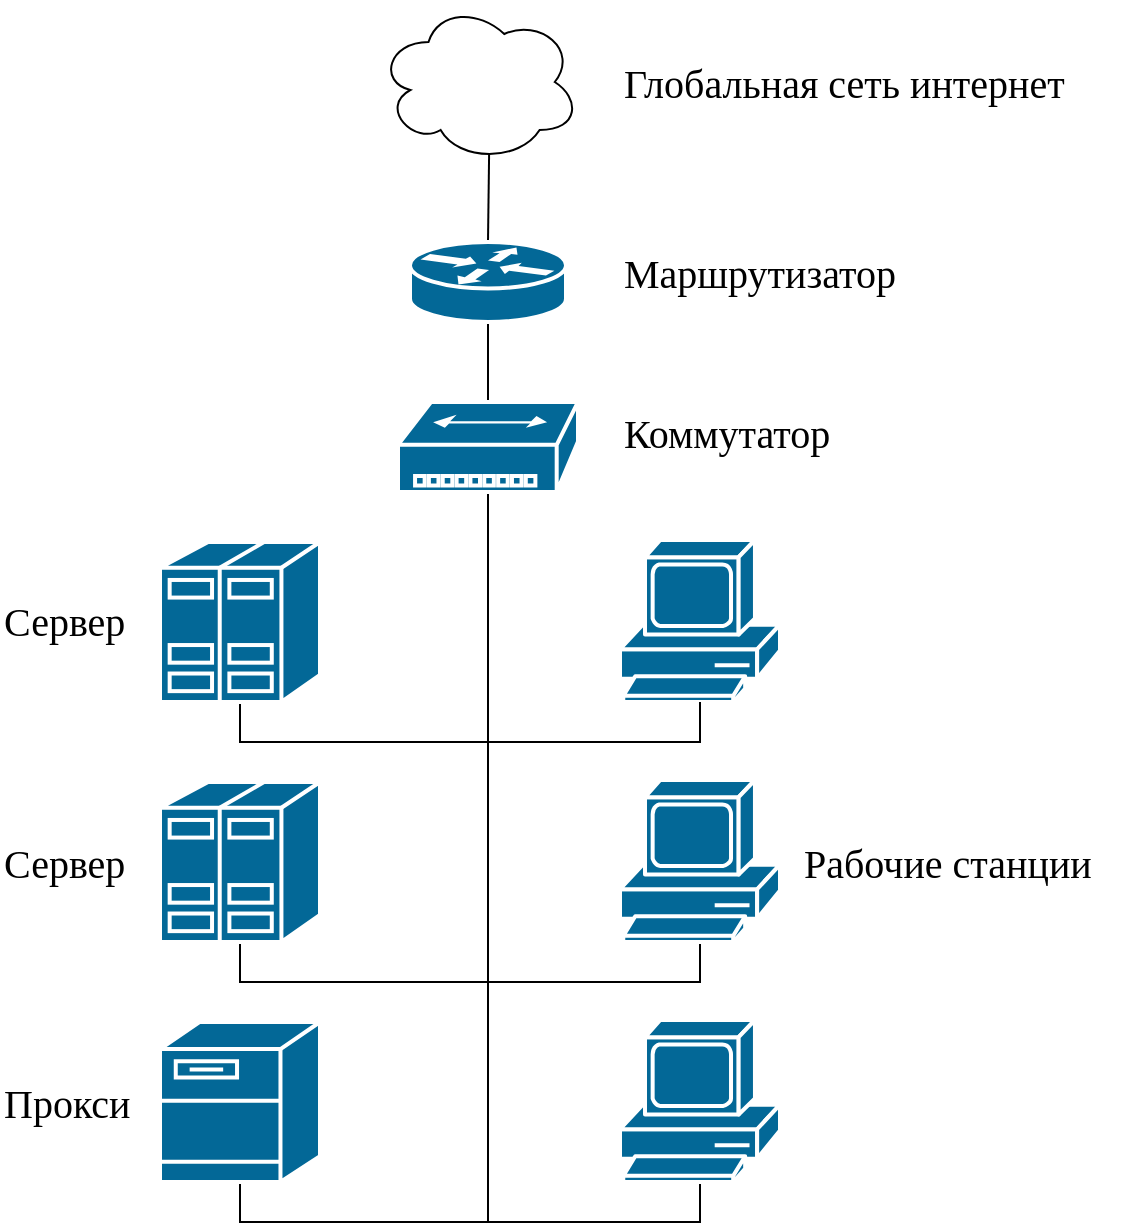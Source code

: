 <mxfile version="17.1.2" type="github" pages="7">
  <diagram id="h8eLWxF4w_RQExaypNg5" name="Эмиль 1">
    <mxGraphModel dx="1422" dy="781" grid="1" gridSize="10" guides="1" tooltips="1" connect="1" arrows="1" fold="1" page="1" pageScale="1" pageWidth="827" pageHeight="1169" background="none" math="0" shadow="0">
      <root>
        <mxCell id="0" />
        <mxCell id="1" parent="0" />
        <mxCell id="k-fEzFUxuzuYRENftBNO-2" value="" style="shape=mxgraph.cisco.computers_and_peripherals.pc;sketch=0;html=1;pointerEvents=1;dashed=0;fillColor=#036897;strokeColor=#ffffff;strokeWidth=2;verticalLabelPosition=bottom;verticalAlign=top;align=center;outlineConnect=0;" parent="1" vertex="1">
          <mxGeometry x="480" y="319" width="80" height="81" as="geometry" />
        </mxCell>
        <mxCell id="quz_mAogl2ATOVMqh3L_-9" style="rounded=0;orthogonalLoop=1;jettySize=auto;html=1;exitX=0.5;exitY=0;exitDx=0;exitDy=0;exitPerimeter=0;entryX=0.55;entryY=0.95;entryDx=0;entryDy=0;entryPerimeter=0;fontFamily=Times New Roman;fontSize=20;verticalAlign=middle;endArrow=none;endFill=0;" parent="1" source="k-fEzFUxuzuYRENftBNO-4" target="k-fEzFUxuzuYRENftBNO-12" edge="1">
          <mxGeometry relative="1" as="geometry" />
        </mxCell>
        <mxCell id="quz_mAogl2ATOVMqh3L_-11" style="edgeStyle=none;rounded=0;orthogonalLoop=1;jettySize=auto;html=1;exitX=0.5;exitY=1;exitDx=0;exitDy=0;exitPerimeter=0;fontFamily=Times New Roman;fontSize=20;endArrow=none;endFill=0;" parent="1" source="k-fEzFUxuzuYRENftBNO-4" target="k-fEzFUxuzuYRENftBNO-24" edge="1">
          <mxGeometry relative="1" as="geometry" />
        </mxCell>
        <mxCell id="k-fEzFUxuzuYRENftBNO-4" value="" style="shape=mxgraph.cisco.routers.router;sketch=0;html=1;pointerEvents=1;dashed=0;fillColor=#036897;strokeColor=#ffffff;strokeWidth=2;verticalLabelPosition=bottom;verticalAlign=top;align=center;outlineConnect=0;" parent="1" vertex="1">
          <mxGeometry x="375" y="170" width="78" height="40" as="geometry" />
        </mxCell>
        <mxCell id="quz_mAogl2ATOVMqh3L_-13" style="edgeStyle=orthogonalEdgeStyle;rounded=0;orthogonalLoop=1;jettySize=auto;html=1;exitX=0.5;exitY=1;exitDx=0;exitDy=0;exitPerimeter=0;fontFamily=Times New Roman;fontSize=20;endArrow=none;endFill=0;entryX=0.5;entryY=1;entryDx=0;entryDy=0;entryPerimeter=0;" parent="1" source="k-fEzFUxuzuYRENftBNO-7" target="k-fEzFUxuzuYRENftBNO-24" edge="1">
          <mxGeometry relative="1" as="geometry">
            <mxPoint x="420" y="360" as="targetPoint" />
          </mxGeometry>
        </mxCell>
        <mxCell id="k-fEzFUxuzuYRENftBNO-7" value="" style="shape=mxgraph.cisco.servers.standard_host;sketch=0;html=1;pointerEvents=1;dashed=0;fillColor=#036897;strokeColor=#ffffff;strokeWidth=2;verticalLabelPosition=bottom;verticalAlign=top;align=center;outlineConnect=0;" parent="1" vertex="1">
          <mxGeometry x="250" y="440" width="80" height="80" as="geometry" />
        </mxCell>
        <mxCell id="k-fEzFUxuzuYRENftBNO-12" value="" style="ellipse;shape=cloud;whiteSpace=wrap;html=1;" parent="1" vertex="1">
          <mxGeometry x="359" y="50" width="101" height="80" as="geometry" />
        </mxCell>
        <mxCell id="quz_mAogl2ATOVMqh3L_-14" style="edgeStyle=orthogonalEdgeStyle;rounded=0;orthogonalLoop=1;jettySize=auto;html=1;exitX=0.5;exitY=1;exitDx=0;exitDy=0;exitPerimeter=0;fontFamily=Times New Roman;fontSize=20;endArrow=none;endFill=0;" parent="1" source="k-fEzFUxuzuYRENftBNO-13" target="k-fEzFUxuzuYRENftBNO-24" edge="1">
          <mxGeometry relative="1" as="geometry" />
        </mxCell>
        <mxCell id="k-fEzFUxuzuYRENftBNO-13" value="" style="shape=mxgraph.cisco.servers.fileserver;sketch=0;html=1;pointerEvents=1;dashed=0;fillColor=#036897;strokeColor=#ffffff;strokeWidth=2;verticalLabelPosition=bottom;verticalAlign=top;align=center;outlineConnect=0;" parent="1" vertex="1">
          <mxGeometry x="250" y="560" width="80" height="80" as="geometry" />
        </mxCell>
        <mxCell id="quz_mAogl2ATOVMqh3L_-12" style="edgeStyle=orthogonalEdgeStyle;rounded=0;orthogonalLoop=1;jettySize=auto;html=1;exitX=0.5;exitY=1;exitDx=0;exitDy=0;exitPerimeter=0;entryX=0.5;entryY=1;entryDx=0;entryDy=0;entryPerimeter=0;fontFamily=Times New Roman;fontSize=20;endArrow=none;endFill=0;" parent="1" source="k-fEzFUxuzuYRENftBNO-24" target="k-fEzFUxuzuYRENftBNO-27" edge="1">
          <mxGeometry relative="1" as="geometry" />
        </mxCell>
        <mxCell id="quz_mAogl2ATOVMqh3L_-22" style="edgeStyle=orthogonalEdgeStyle;rounded=0;orthogonalLoop=1;jettySize=auto;html=1;exitX=0.5;exitY=1;exitDx=0;exitDy=0;exitPerimeter=0;entryX=0.5;entryY=1;entryDx=0;entryDy=0;entryPerimeter=0;fontFamily=Times New Roman;fontSize=20;endArrow=none;endFill=0;" parent="1" source="k-fEzFUxuzuYRENftBNO-24" target="k-fEzFUxuzuYRENftBNO-2" edge="1">
          <mxGeometry relative="1" as="geometry" />
        </mxCell>
        <mxCell id="quz_mAogl2ATOVMqh3L_-23" style="edgeStyle=orthogonalEdgeStyle;rounded=0;orthogonalLoop=1;jettySize=auto;html=1;exitX=0.5;exitY=1;exitDx=0;exitDy=0;exitPerimeter=0;entryX=0.5;entryY=1;entryDx=0;entryDy=0;entryPerimeter=0;fontFamily=Times New Roman;fontSize=20;endArrow=none;endFill=0;" parent="1" source="k-fEzFUxuzuYRENftBNO-24" target="k-fEzFUxuzuYRENftBNO-25" edge="1">
          <mxGeometry relative="1" as="geometry" />
        </mxCell>
        <mxCell id="quz_mAogl2ATOVMqh3L_-24" style="edgeStyle=orthogonalEdgeStyle;rounded=0;orthogonalLoop=1;jettySize=auto;html=1;exitX=0.5;exitY=1;exitDx=0;exitDy=0;exitPerimeter=0;entryX=0.5;entryY=1;entryDx=0;entryDy=0;entryPerimeter=0;fontFamily=Times New Roman;fontSize=20;endArrow=none;endFill=0;" parent="1" source="k-fEzFUxuzuYRENftBNO-24" target="k-fEzFUxuzuYRENftBNO-26" edge="1">
          <mxGeometry relative="1" as="geometry" />
        </mxCell>
        <mxCell id="k-fEzFUxuzuYRENftBNO-24" value="" style="shape=mxgraph.cisco.hubs_and_gateways.small_hub;sketch=0;html=1;pointerEvents=1;dashed=0;fillColor=#036897;strokeColor=#ffffff;strokeWidth=2;verticalLabelPosition=bottom;verticalAlign=top;align=center;outlineConnect=0;" parent="1" vertex="1">
          <mxGeometry x="369" y="250" width="90" height="45" as="geometry" />
        </mxCell>
        <mxCell id="k-fEzFUxuzuYRENftBNO-25" value="" style="shape=mxgraph.cisco.computers_and_peripherals.pc;sketch=0;html=1;pointerEvents=1;dashed=0;fillColor=#036897;strokeColor=#ffffff;strokeWidth=2;verticalLabelPosition=bottom;verticalAlign=top;align=center;outlineConnect=0;" parent="1" vertex="1">
          <mxGeometry x="480" y="439" width="80" height="81" as="geometry" />
        </mxCell>
        <mxCell id="k-fEzFUxuzuYRENftBNO-26" value="" style="shape=mxgraph.cisco.computers_and_peripherals.pc;sketch=0;html=1;pointerEvents=1;dashed=0;fillColor=#036897;strokeColor=#ffffff;strokeWidth=2;verticalLabelPosition=bottom;verticalAlign=top;align=center;outlineConnect=0;" parent="1" vertex="1">
          <mxGeometry x="480" y="559" width="80" height="81" as="geometry" />
        </mxCell>
        <mxCell id="k-fEzFUxuzuYRENftBNO-27" value="" style="shape=mxgraph.cisco.servers.standard_host;sketch=0;html=1;pointerEvents=1;dashed=0;fillColor=#036897;strokeColor=#ffffff;strokeWidth=2;verticalLabelPosition=bottom;verticalAlign=top;align=center;outlineConnect=0;" parent="1" vertex="1">
          <mxGeometry x="250" y="320" width="80" height="80" as="geometry" />
        </mxCell>
        <mxCell id="k-fEzFUxuzuYRENftBNO-29" value="Глобальная сеть интернет" style="text;html=1;align=left;verticalAlign=middle;resizable=0;points=[];autosize=1;strokeColor=none;fillColor=none;fontFamily=Times New Roman;fontSize=20;" parent="1" vertex="1">
          <mxGeometry x="480" y="75" width="240" height="30" as="geometry" />
        </mxCell>
        <mxCell id="quz_mAogl2ATOVMqh3L_-1" value="Маршрутизатор" style="text;html=1;align=left;verticalAlign=middle;resizable=0;points=[];autosize=1;strokeColor=none;fillColor=none;fontFamily=Times New Roman;fontSize=20;" parent="1" vertex="1">
          <mxGeometry x="480" y="170" width="150" height="30" as="geometry" />
        </mxCell>
        <mxCell id="quz_mAogl2ATOVMqh3L_-2" value="Коммутатор" style="text;html=1;align=left;verticalAlign=middle;resizable=0;points=[];autosize=1;strokeColor=none;fillColor=none;fontFamily=Times New Roman;fontSize=20;" parent="1" vertex="1">
          <mxGeometry x="480" y="250" width="120" height="30" as="geometry" />
        </mxCell>
        <mxCell id="quz_mAogl2ATOVMqh3L_-3" value="Рабочие станции" style="text;html=1;align=left;verticalAlign=middle;resizable=0;points=[];autosize=1;strokeColor=none;fillColor=none;fontFamily=Times New Roman;fontSize=20;" parent="1" vertex="1">
          <mxGeometry x="570" y="464.5" width="160" height="30" as="geometry" />
        </mxCell>
        <mxCell id="quz_mAogl2ATOVMqh3L_-4" value="Сервер" style="text;html=1;align=left;verticalAlign=middle;resizable=0;points=[];autosize=1;strokeColor=none;fillColor=none;fontFamily=Times New Roman;fontSize=20;" parent="1" vertex="1">
          <mxGeometry x="170" y="344" width="80" height="30" as="geometry" />
        </mxCell>
        <mxCell id="quz_mAogl2ATOVMqh3L_-5" value="Сервер" style="text;html=1;align=left;verticalAlign=middle;resizable=0;points=[];autosize=1;strokeColor=none;fillColor=none;fontFamily=Times New Roman;fontSize=20;" parent="1" vertex="1">
          <mxGeometry x="170" y="464.5" width="80" height="30" as="geometry" />
        </mxCell>
        <mxCell id="quz_mAogl2ATOVMqh3L_-6" value="Прокси" style="text;html=1;align=left;verticalAlign=middle;resizable=0;points=[];autosize=1;strokeColor=none;fillColor=none;fontFamily=Times New Roman;fontSize=20;" parent="1" vertex="1">
          <mxGeometry x="170" y="584.5" width="80" height="30" as="geometry" />
        </mxCell>
      </root>
    </mxGraphModel>
  </diagram>
  <diagram id="a12HvacWpcWroGUS6SjS" name="Эмиль 2">
    <mxGraphModel dx="1422" dy="781" grid="1" gridSize="10" guides="1" tooltips="1" connect="1" arrows="1" fold="1" page="1" pageScale="1" pageWidth="827" pageHeight="1169" background="none" math="0" shadow="0">
      <root>
        <mxCell id="7Rbw-WljW8sgp58RC1WJ-0" />
        <mxCell id="7Rbw-WljW8sgp58RC1WJ-1" parent="7Rbw-WljW8sgp58RC1WJ-0" />
        <mxCell id="ySi6-ApcVKN0VQGqS5me-0" value="" style="shape=mxgraph.cisco.computers_and_peripherals.pc;sketch=0;html=1;pointerEvents=1;dashed=0;fillColor=#036897;strokeColor=#ffffff;strokeWidth=2;verticalLabelPosition=bottom;verticalAlign=top;align=center;outlineConnect=0;" parent="7Rbw-WljW8sgp58RC1WJ-1" vertex="1">
          <mxGeometry x="480" y="389" width="80" height="81" as="geometry" />
        </mxCell>
        <mxCell id="ySi6-ApcVKN0VQGqS5me-2" style="edgeStyle=none;rounded=0;orthogonalLoop=1;jettySize=auto;html=1;exitX=0.5;exitY=1;exitDx=0;exitDy=0;exitPerimeter=0;fontFamily=Times New Roman;fontSize=20;endArrow=none;endFill=0;" parent="7Rbw-WljW8sgp58RC1WJ-1" source="ySi6-ApcVKN0VQGqS5me-3" target="ySi6-ApcVKN0VQGqS5me-13" edge="1">
          <mxGeometry relative="1" as="geometry" />
        </mxCell>
        <mxCell id="ySi6-ApcVKN0VQGqS5me-29" style="edgeStyle=none;rounded=0;orthogonalLoop=1;jettySize=auto;html=1;exitX=0.5;exitY=0;exitDx=0;exitDy=0;exitPerimeter=0;fontFamily=Times New Roman;fontSize=20;endArrow=none;endFill=0;" parent="7Rbw-WljW8sgp58RC1WJ-1" source="ySi6-ApcVKN0VQGqS5me-3" target="ySi6-ApcVKN0VQGqS5me-27" edge="1">
          <mxGeometry relative="1" as="geometry" />
        </mxCell>
        <mxCell id="ySi6-ApcVKN0VQGqS5me-3" value="" style="shape=mxgraph.cisco.routers.router;sketch=0;html=1;pointerEvents=1;dashed=0;fillColor=#036897;strokeColor=#ffffff;strokeWidth=2;verticalLabelPosition=bottom;verticalAlign=top;align=center;outlineConnect=0;" parent="7Rbw-WljW8sgp58RC1WJ-1" vertex="1">
          <mxGeometry x="375" y="234" width="78" height="40" as="geometry" />
        </mxCell>
        <mxCell id="ySi6-ApcVKN0VQGqS5me-4" style="edgeStyle=orthogonalEdgeStyle;rounded=0;orthogonalLoop=1;jettySize=auto;html=1;exitX=0.5;exitY=1;exitDx=0;exitDy=0;exitPerimeter=0;fontFamily=Times New Roman;fontSize=20;endArrow=none;endFill=0;entryX=0.5;entryY=1;entryDx=0;entryDy=0;entryPerimeter=0;" parent="7Rbw-WljW8sgp58RC1WJ-1" source="ySi6-ApcVKN0VQGqS5me-5" target="ySi6-ApcVKN0VQGqS5me-13" edge="1">
          <mxGeometry relative="1" as="geometry">
            <mxPoint x="420" y="430" as="targetPoint" />
          </mxGeometry>
        </mxCell>
        <mxCell id="ySi6-ApcVKN0VQGqS5me-5" value="" style="shape=mxgraph.cisco.servers.standard_host;sketch=0;html=1;pointerEvents=1;dashed=0;fillColor=#036897;strokeColor=#ffffff;strokeWidth=2;verticalLabelPosition=bottom;verticalAlign=top;align=center;outlineConnect=0;" parent="7Rbw-WljW8sgp58RC1WJ-1" vertex="1">
          <mxGeometry x="170" y="390" width="80" height="80" as="geometry" />
        </mxCell>
        <mxCell id="ySi6-ApcVKN0VQGqS5me-6" value="" style="ellipse;shape=cloud;whiteSpace=wrap;html=1;" parent="7Rbw-WljW8sgp58RC1WJ-1" vertex="1">
          <mxGeometry x="359.5" y="30" width="101" height="80" as="geometry" />
        </mxCell>
        <mxCell id="ySi6-ApcVKN0VQGqS5me-7" style="edgeStyle=orthogonalEdgeStyle;rounded=0;orthogonalLoop=1;jettySize=auto;html=1;exitX=0.5;exitY=1;exitDx=0;exitDy=0;exitPerimeter=0;fontFamily=Times New Roman;fontSize=20;endArrow=none;endFill=0;" parent="7Rbw-WljW8sgp58RC1WJ-1" source="ySi6-ApcVKN0VQGqS5me-8" target="ySi6-ApcVKN0VQGqS5me-13" edge="1">
          <mxGeometry relative="1" as="geometry" />
        </mxCell>
        <mxCell id="ySi6-ApcVKN0VQGqS5me-8" value="" style="shape=mxgraph.cisco.servers.fileserver;sketch=0;html=1;pointerEvents=1;dashed=0;fillColor=#036897;strokeColor=#ffffff;strokeWidth=2;verticalLabelPosition=bottom;verticalAlign=top;align=center;outlineConnect=0;" parent="7Rbw-WljW8sgp58RC1WJ-1" vertex="1">
          <mxGeometry x="289" y="630" width="80" height="80" as="geometry" />
        </mxCell>
        <mxCell id="ySi6-ApcVKN0VQGqS5me-9" style="edgeStyle=orthogonalEdgeStyle;rounded=0;orthogonalLoop=1;jettySize=auto;html=1;exitX=0.5;exitY=1;exitDx=0;exitDy=0;exitPerimeter=0;entryX=0.5;entryY=1;entryDx=0;entryDy=0;entryPerimeter=0;fontFamily=Times New Roman;fontSize=20;endArrow=none;endFill=0;" parent="7Rbw-WljW8sgp58RC1WJ-1" source="ySi6-ApcVKN0VQGqS5me-13" target="ySi6-ApcVKN0VQGqS5me-16" edge="1">
          <mxGeometry relative="1" as="geometry" />
        </mxCell>
        <mxCell id="ySi6-ApcVKN0VQGqS5me-10" style="edgeStyle=orthogonalEdgeStyle;rounded=0;orthogonalLoop=1;jettySize=auto;html=1;exitX=0.5;exitY=1;exitDx=0;exitDy=0;exitPerimeter=0;entryX=0.5;entryY=1;entryDx=0;entryDy=0;entryPerimeter=0;fontFamily=Times New Roman;fontSize=20;endArrow=none;endFill=0;" parent="7Rbw-WljW8sgp58RC1WJ-1" source="ySi6-ApcVKN0VQGqS5me-13" target="ySi6-ApcVKN0VQGqS5me-0" edge="1">
          <mxGeometry relative="1" as="geometry" />
        </mxCell>
        <mxCell id="ySi6-ApcVKN0VQGqS5me-11" style="edgeStyle=orthogonalEdgeStyle;rounded=0;orthogonalLoop=1;jettySize=auto;html=1;exitX=0.5;exitY=1;exitDx=0;exitDy=0;exitPerimeter=0;entryX=0.5;entryY=1;entryDx=0;entryDy=0;entryPerimeter=0;fontFamily=Times New Roman;fontSize=20;endArrow=none;endFill=0;" parent="7Rbw-WljW8sgp58RC1WJ-1" source="ySi6-ApcVKN0VQGqS5me-13" target="ySi6-ApcVKN0VQGqS5me-14" edge="1">
          <mxGeometry relative="1" as="geometry" />
        </mxCell>
        <mxCell id="ySi6-ApcVKN0VQGqS5me-12" style="edgeStyle=orthogonalEdgeStyle;rounded=0;orthogonalLoop=1;jettySize=auto;html=1;exitX=0.5;exitY=1;exitDx=0;exitDy=0;exitPerimeter=0;entryX=0.5;entryY=1;entryDx=0;entryDy=0;entryPerimeter=0;fontFamily=Times New Roman;fontSize=20;endArrow=none;endFill=0;" parent="7Rbw-WljW8sgp58RC1WJ-1" source="ySi6-ApcVKN0VQGqS5me-13" target="ySi6-ApcVKN0VQGqS5me-15" edge="1">
          <mxGeometry relative="1" as="geometry" />
        </mxCell>
        <mxCell id="ySi6-ApcVKN0VQGqS5me-13" value="" style="shape=mxgraph.cisco.hubs_and_gateways.small_hub;sketch=0;html=1;pointerEvents=1;dashed=0;fillColor=#036897;strokeColor=#ffffff;strokeWidth=2;verticalLabelPosition=bottom;verticalAlign=top;align=center;outlineConnect=0;" parent="7Rbw-WljW8sgp58RC1WJ-1" vertex="1">
          <mxGeometry x="369" y="314" width="90" height="45" as="geometry" />
        </mxCell>
        <mxCell id="ySi6-ApcVKN0VQGqS5me-14" value="" style="shape=mxgraph.cisco.computers_and_peripherals.pc;sketch=0;html=1;pointerEvents=1;dashed=0;fillColor=#036897;strokeColor=#ffffff;strokeWidth=2;verticalLabelPosition=bottom;verticalAlign=top;align=center;outlineConnect=0;" parent="7Rbw-WljW8sgp58RC1WJ-1" vertex="1">
          <mxGeometry x="480" y="509" width="80" height="81" as="geometry" />
        </mxCell>
        <mxCell id="ySi6-ApcVKN0VQGqS5me-15" value="" style="shape=mxgraph.cisco.computers_and_peripherals.pc;sketch=0;html=1;pointerEvents=1;dashed=0;fillColor=#036897;strokeColor=#ffffff;strokeWidth=2;verticalLabelPosition=bottom;verticalAlign=top;align=center;outlineConnect=0;" parent="7Rbw-WljW8sgp58RC1WJ-1" vertex="1">
          <mxGeometry x="480" y="629" width="80" height="81" as="geometry" />
        </mxCell>
        <mxCell id="ySi6-ApcVKN0VQGqS5me-16" value="" style="shape=mxgraph.cisco.servers.standard_host;sketch=0;html=1;pointerEvents=1;dashed=0;fillColor=#036897;strokeColor=#ffffff;strokeWidth=2;verticalLabelPosition=bottom;verticalAlign=top;align=center;outlineConnect=0;" parent="7Rbw-WljW8sgp58RC1WJ-1" vertex="1">
          <mxGeometry x="289" y="390" width="80" height="80" as="geometry" />
        </mxCell>
        <mxCell id="ySi6-ApcVKN0VQGqS5me-17" value="Глобальная сеть интернет" style="text;html=1;align=left;verticalAlign=middle;resizable=0;points=[];autosize=1;strokeColor=none;fillColor=none;fontFamily=Times New Roman;fontSize=20;" parent="7Rbw-WljW8sgp58RC1WJ-1" vertex="1">
          <mxGeometry x="480.5" y="55" width="240" height="30" as="geometry" />
        </mxCell>
        <mxCell id="ySi6-ApcVKN0VQGqS5me-18" value="Маршрутизатор" style="text;html=1;align=left;verticalAlign=middle;resizable=0;points=[];autosize=1;strokeColor=none;fillColor=none;fontFamily=Times New Roman;fontSize=20;" parent="7Rbw-WljW8sgp58RC1WJ-1" vertex="1">
          <mxGeometry x="480" y="234" width="150" height="30" as="geometry" />
        </mxCell>
        <mxCell id="ySi6-ApcVKN0VQGqS5me-19" value="Коммутатор" style="text;html=1;align=left;verticalAlign=middle;resizable=0;points=[];autosize=1;strokeColor=none;fillColor=none;fontFamily=Times New Roman;fontSize=20;" parent="7Rbw-WljW8sgp58RC1WJ-1" vertex="1">
          <mxGeometry x="480" y="314" width="120" height="30" as="geometry" />
        </mxCell>
        <mxCell id="ySi6-ApcVKN0VQGqS5me-20" value="Рабочие станции" style="text;html=1;align=left;verticalAlign=middle;resizable=0;points=[];autosize=1;strokeColor=none;fillColor=none;fontFamily=Times New Roman;fontSize=20;" parent="7Rbw-WljW8sgp58RC1WJ-1" vertex="1">
          <mxGeometry x="570" y="534.5" width="160" height="30" as="geometry" />
        </mxCell>
        <mxCell id="ySi6-ApcVKN0VQGqS5me-22" value="Сервера" style="text;html=1;align=left;verticalAlign=middle;resizable=0;points=[];autosize=1;strokeColor=none;fillColor=none;fontFamily=Times New Roman;fontSize=20;" parent="7Rbw-WljW8sgp58RC1WJ-1" vertex="1">
          <mxGeometry x="70" y="415" width="90" height="30" as="geometry" />
        </mxCell>
        <mxCell id="ySi6-ApcVKN0VQGqS5me-23" value="Прокси" style="text;html=1;align=left;verticalAlign=middle;resizable=0;points=[];autosize=1;strokeColor=none;fillColor=none;fontFamily=Times New Roman;fontSize=20;" parent="7Rbw-WljW8sgp58RC1WJ-1" vertex="1">
          <mxGeometry x="209" y="654.5" width="80" height="30" as="geometry" />
        </mxCell>
        <mxCell id="ySi6-ApcVKN0VQGqS5me-25" value="База данных" style="text;html=1;align=left;verticalAlign=middle;resizable=0;points=[];autosize=1;strokeColor=none;fillColor=none;fontFamily=Times New Roman;fontSize=20;" parent="7Rbw-WljW8sgp58RC1WJ-1" vertex="1">
          <mxGeometry x="159" y="545" width="120" height="30" as="geometry" />
        </mxCell>
        <mxCell id="ySi6-ApcVKN0VQGqS5me-26" value="" style="shape=mxgraph.cisco.servers.file_server;sketch=0;html=1;pointerEvents=1;dashed=0;fillColor=#036897;strokeColor=#ffffff;strokeWidth=2;verticalLabelPosition=bottom;verticalAlign=top;align=center;outlineConnect=0;fontFamily=Times New Roman;fontSize=20;" parent="7Rbw-WljW8sgp58RC1WJ-1" vertex="1">
          <mxGeometry x="289" y="520" width="80" height="80" as="geometry" />
        </mxCell>
        <mxCell id="ySi6-ApcVKN0VQGqS5me-30" style="edgeStyle=none;rounded=0;orthogonalLoop=1;jettySize=auto;html=1;exitX=0.5;exitY=0;exitDx=0;exitDy=0;exitPerimeter=0;entryX=0.55;entryY=0.95;entryDx=0;entryDy=0;entryPerimeter=0;fontFamily=Times New Roman;fontSize=20;endArrow=none;endFill=0;" parent="7Rbw-WljW8sgp58RC1WJ-1" source="ySi6-ApcVKN0VQGqS5me-27" target="ySi6-ApcVKN0VQGqS5me-6" edge="1">
          <mxGeometry relative="1" as="geometry" />
        </mxCell>
        <mxCell id="ySi6-ApcVKN0VQGqS5me-27" value="" style="shape=mxgraph.cisco.security.ios_firewall;sketch=0;html=1;pointerEvents=1;dashed=0;fillColor=#036897;strokeColor=#ffffff;strokeWidth=2;verticalLabelPosition=bottom;verticalAlign=top;align=center;outlineConnect=0;fontFamily=Times New Roman;fontSize=20;" parent="7Rbw-WljW8sgp58RC1WJ-1" vertex="1">
          <mxGeometry x="379" y="134" width="70" height="80" as="geometry" />
        </mxCell>
        <mxCell id="ySi6-ApcVKN0VQGqS5me-31" value="Межсетевой экран" style="text;html=1;align=left;verticalAlign=middle;resizable=0;points=[];autosize=1;strokeColor=none;fillColor=none;fontFamily=Times New Roman;fontSize=20;" parent="7Rbw-WljW8sgp58RC1WJ-1" vertex="1">
          <mxGeometry x="480.5" y="159" width="170" height="30" as="geometry" />
        </mxCell>
      </root>
    </mxGraphModel>
  </diagram>
  <diagram id="5Gj4tNGZxr9KVBb04j3w" name="Эмиль 3">
    <mxGraphModel dx="1422" dy="781" grid="1" gridSize="10" guides="1" tooltips="1" connect="1" arrows="1" fold="1" page="1" pageScale="1" pageWidth="1169" pageHeight="827" math="0" shadow="0">
      <root>
        <mxCell id="3AY6vLjtcTXczfh1wmjY-0" />
        <mxCell id="3AY6vLjtcTXczfh1wmjY-1" parent="3AY6vLjtcTXczfh1wmjY-0" />
        <mxCell id="3AY6vLjtcTXczfh1wmjY-20" style="edgeStyle=orthogonalEdgeStyle;rounded=0;orthogonalLoop=1;jettySize=auto;html=1;exitX=0.5;exitY=1;exitDx=0;exitDy=0;endArrow=none;endFill=0;" parent="3AY6vLjtcTXczfh1wmjY-1" source="3AY6vLjtcTXczfh1wmjY-2" target="3AY6vLjtcTXczfh1wmjY-3" edge="1">
          <mxGeometry relative="1" as="geometry" />
        </mxCell>
        <mxCell id="3AY6vLjtcTXczfh1wmjY-2" value="Директор" style="rounded=0;whiteSpace=wrap;html=1;" parent="3AY6vLjtcTXczfh1wmjY-1" vertex="1">
          <mxGeometry x="640" y="40" width="120" height="80" as="geometry" />
        </mxCell>
        <mxCell id="IQugytaPhW9aopmuyk94-0" style="edgeStyle=orthogonalEdgeStyle;rounded=0;orthogonalLoop=1;jettySize=auto;html=1;exitX=1;exitY=0.5;exitDx=0;exitDy=0;entryX=0.992;entryY=0.6;entryDx=0;entryDy=0;entryPerimeter=0;endArrow=none;endFill=0;" parent="3AY6vLjtcTXczfh1wmjY-1" source="3AY6vLjtcTXczfh1wmjY-3" target="3AY6vLjtcTXczfh1wmjY-4" edge="1">
          <mxGeometry relative="1" as="geometry" />
        </mxCell>
        <mxCell id="IQugytaPhW9aopmuyk94-1" style="edgeStyle=orthogonalEdgeStyle;rounded=0;orthogonalLoop=1;jettySize=auto;html=1;exitX=1;exitY=0.5;exitDx=0;exitDy=0;entryX=1;entryY=0.5;entryDx=0;entryDy=0;endArrow=none;endFill=0;" parent="3AY6vLjtcTXczfh1wmjY-1" source="3AY6vLjtcTXczfh1wmjY-3" target="3AY6vLjtcTXczfh1wmjY-5" edge="1">
          <mxGeometry relative="1" as="geometry" />
        </mxCell>
        <mxCell id="3AY6vLjtcTXczfh1wmjY-3" value="Отдел по учебной работе" style="rounded=0;whiteSpace=wrap;html=1;" parent="3AY6vLjtcTXczfh1wmjY-1" vertex="1">
          <mxGeometry x="40" y="160" width="120" height="80" as="geometry" />
        </mxCell>
        <mxCell id="3AY6vLjtcTXczfh1wmjY-4" value="Учебная часть" style="rounded=0;whiteSpace=wrap;html=1;" parent="3AY6vLjtcTXczfh1wmjY-1" vertex="1">
          <mxGeometry x="40" y="280" width="120" height="80" as="geometry" />
        </mxCell>
        <mxCell id="3AY6vLjtcTXczfh1wmjY-5" value="Библиотека" style="rounded=0;whiteSpace=wrap;html=1;" parent="3AY6vLjtcTXczfh1wmjY-1" vertex="1">
          <mxGeometry x="40" y="400" width="120" height="80" as="geometry" />
        </mxCell>
        <mxCell id="IQugytaPhW9aopmuyk94-15" style="edgeStyle=orthogonalEdgeStyle;rounded=0;orthogonalLoop=1;jettySize=auto;html=1;exitX=0.5;exitY=0;exitDx=0;exitDy=0;entryX=0.5;entryY=1;entryDx=0;entryDy=0;endArrow=none;endFill=0;" parent="3AY6vLjtcTXczfh1wmjY-1" source="3AY6vLjtcTXczfh1wmjY-6" target="3AY6vLjtcTXczfh1wmjY-2" edge="1">
          <mxGeometry relative="1" as="geometry" />
        </mxCell>
        <mxCell id="3AY6vLjtcTXczfh1wmjY-6" value="Отдел по метадической работе" style="rounded=0;whiteSpace=wrap;html=1;" parent="3AY6vLjtcTXczfh1wmjY-1" vertex="1">
          <mxGeometry x="200" y="160" width="120" height="80" as="geometry" />
        </mxCell>
        <mxCell id="IQugytaPhW9aopmuyk94-2" style="edgeStyle=orthogonalEdgeStyle;rounded=0;orthogonalLoop=1;jettySize=auto;html=1;exitX=0;exitY=0.5;exitDx=0;exitDy=0;entryX=-0.008;entryY=0.588;entryDx=0;entryDy=0;entryPerimeter=0;endArrow=none;endFill=0;" parent="3AY6vLjtcTXczfh1wmjY-1" source="3AY6vLjtcTXczfh1wmjY-7" target="3AY6vLjtcTXczfh1wmjY-8" edge="1">
          <mxGeometry relative="1" as="geometry" />
        </mxCell>
        <mxCell id="IQugytaPhW9aopmuyk94-3" style="edgeStyle=orthogonalEdgeStyle;rounded=0;orthogonalLoop=1;jettySize=auto;html=1;exitX=0;exitY=0.5;exitDx=0;exitDy=0;entryX=0;entryY=0.5;entryDx=0;entryDy=0;endArrow=none;endFill=0;" parent="3AY6vLjtcTXczfh1wmjY-1" source="3AY6vLjtcTXczfh1wmjY-7" target="3AY6vLjtcTXczfh1wmjY-9" edge="1">
          <mxGeometry relative="1" as="geometry" />
        </mxCell>
        <mxCell id="IQugytaPhW9aopmuyk94-4" style="edgeStyle=orthogonalEdgeStyle;rounded=0;orthogonalLoop=1;jettySize=auto;html=1;exitX=0;exitY=0.5;exitDx=0;exitDy=0;entryX=0;entryY=0.5;entryDx=0;entryDy=0;endArrow=none;endFill=0;" parent="3AY6vLjtcTXczfh1wmjY-1" source="3AY6vLjtcTXczfh1wmjY-7" target="3AY6vLjtcTXczfh1wmjY-10" edge="1">
          <mxGeometry relative="1" as="geometry" />
        </mxCell>
        <mxCell id="IQugytaPhW9aopmuyk94-16" style="edgeStyle=orthogonalEdgeStyle;rounded=0;orthogonalLoop=1;jettySize=auto;html=1;exitX=0.5;exitY=0;exitDx=0;exitDy=0;entryX=0.5;entryY=1;entryDx=0;entryDy=0;endArrow=none;endFill=0;" parent="3AY6vLjtcTXczfh1wmjY-1" source="3AY6vLjtcTXczfh1wmjY-7" target="3AY6vLjtcTXczfh1wmjY-2" edge="1">
          <mxGeometry relative="1" as="geometry" />
        </mxCell>
        <mxCell id="3AY6vLjtcTXczfh1wmjY-7" value="Отдел по развития и иноваций" style="rounded=0;whiteSpace=wrap;html=1;" parent="3AY6vLjtcTXczfh1wmjY-1" vertex="1">
          <mxGeometry x="360" y="160" width="120" height="80" as="geometry" />
        </mxCell>
        <mxCell id="3AY6vLjtcTXczfh1wmjY-8" value="Отдел дополниительного образования" style="rounded=0;whiteSpace=wrap;html=1;" parent="3AY6vLjtcTXczfh1wmjY-1" vertex="1">
          <mxGeometry x="360" y="280" width="120" height="80" as="geometry" />
        </mxCell>
        <mxCell id="3AY6vLjtcTXczfh1wmjY-9" value="5000 мастерских" style="rounded=0;whiteSpace=wrap;html=1;" parent="3AY6vLjtcTXczfh1wmjY-1" vertex="1">
          <mxGeometry x="360" y="400" width="120" height="80" as="geometry" />
        </mxCell>
        <mxCell id="3AY6vLjtcTXczfh1wmjY-10" value="Специализированный центр компетенции Ворлдскиллс" style="rounded=0;whiteSpace=wrap;html=1;" parent="3AY6vLjtcTXczfh1wmjY-1" vertex="1">
          <mxGeometry x="360" y="520" width="130" height="80" as="geometry" />
        </mxCell>
        <mxCell id="IQugytaPhW9aopmuyk94-8" style="edgeStyle=orthogonalEdgeStyle;rounded=0;orthogonalLoop=1;jettySize=auto;html=1;exitX=1;exitY=0.5;exitDx=0;exitDy=0;entryX=1;entryY=0.5;entryDx=0;entryDy=0;endArrow=none;endFill=0;" parent="3AY6vLjtcTXczfh1wmjY-1" source="3AY6vLjtcTXczfh1wmjY-11" target="3AY6vLjtcTXczfh1wmjY-12" edge="1">
          <mxGeometry relative="1" as="geometry" />
        </mxCell>
        <mxCell id="IQugytaPhW9aopmuyk94-9" style="edgeStyle=orthogonalEdgeStyle;rounded=0;orthogonalLoop=1;jettySize=auto;html=1;exitX=1;exitY=0.5;exitDx=0;exitDy=0;entryX=1;entryY=0.5;entryDx=0;entryDy=0;endArrow=none;endFill=0;" parent="3AY6vLjtcTXczfh1wmjY-1" source="3AY6vLjtcTXczfh1wmjY-11" target="3AY6vLjtcTXczfh1wmjY-13" edge="1">
          <mxGeometry relative="1" as="geometry" />
        </mxCell>
        <mxCell id="IQugytaPhW9aopmuyk94-10" style="edgeStyle=orthogonalEdgeStyle;rounded=0;orthogonalLoop=1;jettySize=auto;html=1;exitX=1;exitY=0.5;exitDx=0;exitDy=0;entryX=1;entryY=0.5;entryDx=0;entryDy=0;endArrow=none;endFill=0;" parent="3AY6vLjtcTXczfh1wmjY-1" source="3AY6vLjtcTXczfh1wmjY-11" target="3AY6vLjtcTXczfh1wmjY-14" edge="1">
          <mxGeometry relative="1" as="geometry" />
        </mxCell>
        <mxCell id="IQugytaPhW9aopmuyk94-17" style="edgeStyle=orthogonalEdgeStyle;rounded=0;orthogonalLoop=1;jettySize=auto;html=1;exitX=0.5;exitY=0;exitDx=0;exitDy=0;entryX=0.5;entryY=1;entryDx=0;entryDy=0;endArrow=none;endFill=0;" parent="3AY6vLjtcTXczfh1wmjY-1" source="3AY6vLjtcTXczfh1wmjY-11" target="3AY6vLjtcTXczfh1wmjY-2" edge="1">
          <mxGeometry relative="1" as="geometry" />
        </mxCell>
        <mxCell id="3AY6vLjtcTXczfh1wmjY-11" value="Отдел по учебно-производственной работе" style="rounded=0;whiteSpace=wrap;html=1;" parent="3AY6vLjtcTXczfh1wmjY-1" vertex="1">
          <mxGeometry x="520" y="160" width="120" height="80" as="geometry" />
        </mxCell>
        <mxCell id="3AY6vLjtcTXczfh1wmjY-12" value="Учебно-вычислительный центр" style="rounded=0;whiteSpace=wrap;html=1;" parent="3AY6vLjtcTXczfh1wmjY-1" vertex="1">
          <mxGeometry x="520" y="280" width="120" height="80" as="geometry" />
        </mxCell>
        <mxCell id="3AY6vLjtcTXczfh1wmjY-13" value="Служба содействия трудоустройства выпускников" style="rounded=0;whiteSpace=wrap;html=1;" parent="3AY6vLjtcTXczfh1wmjY-1" vertex="1">
          <mxGeometry x="520" y="400" width="120" height="80" as="geometry" />
        </mxCell>
        <mxCell id="3AY6vLjtcTXczfh1wmjY-14" value="Учебная пожарная часть" style="rounded=0;whiteSpace=wrap;html=1;" parent="3AY6vLjtcTXczfh1wmjY-1" vertex="1">
          <mxGeometry x="520" y="520" width="120" height="80" as="geometry" />
        </mxCell>
        <mxCell id="IQugytaPhW9aopmuyk94-18" style="edgeStyle=orthogonalEdgeStyle;rounded=0;orthogonalLoop=1;jettySize=auto;html=1;exitX=0.5;exitY=0;exitDx=0;exitDy=0;entryX=0.5;entryY=1;entryDx=0;entryDy=0;endArrow=none;endFill=0;" parent="3AY6vLjtcTXczfh1wmjY-1" source="3AY6vLjtcTXczfh1wmjY-15" target="3AY6vLjtcTXczfh1wmjY-2" edge="1">
          <mxGeometry relative="1" as="geometry" />
        </mxCell>
        <mxCell id="3AY6vLjtcTXczfh1wmjY-15" value="Отдел по воспитательной работе" style="rounded=0;whiteSpace=wrap;html=1;" parent="3AY6vLjtcTXczfh1wmjY-1" vertex="1">
          <mxGeometry x="680" y="160" width="120" height="80" as="geometry" />
        </mxCell>
        <mxCell id="IQugytaPhW9aopmuyk94-14" style="edgeStyle=orthogonalEdgeStyle;rounded=0;orthogonalLoop=1;jettySize=auto;html=1;exitX=0.5;exitY=0;exitDx=0;exitDy=0;entryX=0.5;entryY=1;entryDx=0;entryDy=0;endArrow=none;endFill=0;" parent="3AY6vLjtcTXczfh1wmjY-1" source="3AY6vLjtcTXczfh1wmjY-16" target="3AY6vLjtcTXczfh1wmjY-2" edge="1">
          <mxGeometry relative="1" as="geometry" />
        </mxCell>
        <mxCell id="3AY6vLjtcTXczfh1wmjY-16" value="Отдел кадров" style="rounded=0;whiteSpace=wrap;html=1;" parent="3AY6vLjtcTXczfh1wmjY-1" vertex="1">
          <mxGeometry x="840" y="160" width="120" height="80" as="geometry" />
        </mxCell>
        <mxCell id="IQugytaPhW9aopmuyk94-13" style="edgeStyle=orthogonalEdgeStyle;rounded=0;orthogonalLoop=1;jettySize=auto;html=1;exitX=0.5;exitY=0;exitDx=0;exitDy=0;entryX=0.5;entryY=1;entryDx=0;entryDy=0;endArrow=none;endFill=0;" parent="3AY6vLjtcTXczfh1wmjY-1" source="3AY6vLjtcTXczfh1wmjY-17" target="3AY6vLjtcTXczfh1wmjY-2" edge="1">
          <mxGeometry relative="1" as="geometry" />
        </mxCell>
        <mxCell id="3AY6vLjtcTXczfh1wmjY-17" value="Отдел безопасности" style="rounded=0;whiteSpace=wrap;html=1;" parent="3AY6vLjtcTXczfh1wmjY-1" vertex="1">
          <mxGeometry x="1000" y="160" width="120" height="80" as="geometry" />
        </mxCell>
        <mxCell id="IQugytaPhW9aopmuyk94-12" style="edgeStyle=orthogonalEdgeStyle;rounded=0;orthogonalLoop=1;jettySize=auto;html=1;exitX=0.5;exitY=0;exitDx=0;exitDy=0;entryX=0.5;entryY=1;entryDx=0;entryDy=0;endArrow=none;endFill=0;" parent="3AY6vLjtcTXczfh1wmjY-1" source="3AY6vLjtcTXczfh1wmjY-18" target="3AY6vLjtcTXczfh1wmjY-2" edge="1">
          <mxGeometry relative="1" as="geometry" />
        </mxCell>
        <mxCell id="3AY6vLjtcTXczfh1wmjY-18" value="Бухгалтерия" style="rounded=0;whiteSpace=wrap;html=1;" parent="3AY6vLjtcTXczfh1wmjY-1" vertex="1">
          <mxGeometry x="1160" y="160" width="120" height="80" as="geometry" />
        </mxCell>
        <mxCell id="IQugytaPhW9aopmuyk94-11" style="edgeStyle=orthogonalEdgeStyle;rounded=0;orthogonalLoop=1;jettySize=auto;html=1;exitX=0.5;exitY=0;exitDx=0;exitDy=0;entryX=0.5;entryY=1;entryDx=0;entryDy=0;endArrow=none;endFill=0;" parent="3AY6vLjtcTXczfh1wmjY-1" source="3AY6vLjtcTXczfh1wmjY-19" target="3AY6vLjtcTXczfh1wmjY-2" edge="1">
          <mxGeometry relative="1" as="geometry" />
        </mxCell>
        <mxCell id="3AY6vLjtcTXczfh1wmjY-19" value="Административно-хозяйственная часть" style="rounded=0;whiteSpace=wrap;html=1;" parent="3AY6vLjtcTXczfh1wmjY-1" vertex="1">
          <mxGeometry x="1320" y="160" width="120" height="80" as="geometry" />
        </mxCell>
      </root>
    </mxGraphModel>
  </diagram>
  <diagram id="uev6CSIMwTCGhdHp9PtW" name="Даша 1">
    <mxGraphModel dx="1422" dy="781" grid="1" gridSize="10" guides="1" tooltips="1" connect="1" arrows="1" fold="1" page="1" pageScale="1" pageWidth="1169" pageHeight="827" math="0" shadow="0">
      <root>
        <mxCell id="j87s_nZdMgKg8JxU2f7b-0" />
        <mxCell id="j87s_nZdMgKg8JxU2f7b-1" parent="j87s_nZdMgKg8JxU2f7b-0" />
        <mxCell id="j87s_nZdMgKg8JxU2f7b-9" style="edgeStyle=orthogonalEdgeStyle;rounded=0;orthogonalLoop=1;jettySize=auto;html=1;exitX=1;exitY=0.5;exitDx=0;exitDy=0;exitPerimeter=0;entryX=0;entryY=0.5;entryDx=0;entryDy=0;entryPerimeter=0;endArrow=none;endFill=0;" parent="j87s_nZdMgKg8JxU2f7b-1" source="j87s_nZdMgKg8JxU2f7b-2" target="j87s_nZdMgKg8JxU2f7b-3" edge="1">
          <mxGeometry relative="1" as="geometry" />
        </mxCell>
        <mxCell id="j87s_nZdMgKg8JxU2f7b-12" style="edgeStyle=orthogonalEdgeStyle;rounded=0;orthogonalLoop=1;jettySize=auto;html=1;exitX=0.5;exitY=1;exitDx=0;exitDy=0;exitPerimeter=0;entryX=0.5;entryY=1;entryDx=0;entryDy=0;entryPerimeter=0;endArrow=none;endFill=0;" parent="j87s_nZdMgKg8JxU2f7b-1" source="j87s_nZdMgKg8JxU2f7b-2" target="j87s_nZdMgKg8JxU2f7b-5" edge="1">
          <mxGeometry relative="1" as="geometry" />
        </mxCell>
        <mxCell id="j87s_nZdMgKg8JxU2f7b-2" value="" style="shape=mxgraph.cisco.routers.router;sketch=0;html=1;pointerEvents=1;dashed=0;fillColor=#036897;strokeColor=#ffffff;strokeWidth=2;verticalLabelPosition=bottom;verticalAlign=top;align=center;outlineConnect=0;" parent="j87s_nZdMgKg8JxU2f7b-1" vertex="1">
          <mxGeometry x="490" y="332.5" width="78" height="53" as="geometry" />
        </mxCell>
        <mxCell id="j87s_nZdMgKg8JxU2f7b-10" style="edgeStyle=orthogonalEdgeStyle;rounded=0;orthogonalLoop=1;jettySize=auto;html=1;exitX=1;exitY=0.5;exitDx=0;exitDy=0;exitPerimeter=0;entryX=0.16;entryY=0.5;entryDx=0;entryDy=0;entryPerimeter=0;endArrow=none;endFill=0;" parent="j87s_nZdMgKg8JxU2f7b-1" source="j87s_nZdMgKg8JxU2f7b-3" target="j87s_nZdMgKg8JxU2f7b-6" edge="1">
          <mxGeometry relative="1" as="geometry" />
        </mxCell>
        <mxCell id="j87s_nZdMgKg8JxU2f7b-13" style="edgeStyle=orthogonalEdgeStyle;rounded=0;orthogonalLoop=1;jettySize=auto;html=1;exitX=0.5;exitY=1;exitDx=0;exitDy=0;exitPerimeter=0;entryX=0.5;entryY=1;entryDx=0;entryDy=0;entryPerimeter=0;endArrow=none;endFill=0;" parent="j87s_nZdMgKg8JxU2f7b-1" source="j87s_nZdMgKg8JxU2f7b-3" target="j87s_nZdMgKg8JxU2f7b-7" edge="1">
          <mxGeometry relative="1" as="geometry" />
        </mxCell>
        <mxCell id="j87s_nZdMgKg8JxU2f7b-3" value="" style="shape=mxgraph.cisco.routers.router;sketch=0;html=1;pointerEvents=1;dashed=0;fillColor=#036897;strokeColor=#ffffff;strokeWidth=2;verticalLabelPosition=bottom;verticalAlign=top;align=center;outlineConnect=0;" parent="j87s_nZdMgKg8JxU2f7b-1" vertex="1">
          <mxGeometry x="626" y="332.5" width="78" height="53" as="geometry" />
        </mxCell>
        <mxCell id="j87s_nZdMgKg8JxU2f7b-8" style="edgeStyle=orthogonalEdgeStyle;rounded=0;orthogonalLoop=1;jettySize=auto;html=1;exitX=0.83;exitY=0.5;exitDx=0;exitDy=0;exitPerimeter=0;endArrow=none;endFill=0;" parent="j87s_nZdMgKg8JxU2f7b-1" source="j87s_nZdMgKg8JxU2f7b-4" target="j87s_nZdMgKg8JxU2f7b-2" edge="1">
          <mxGeometry relative="1" as="geometry" />
        </mxCell>
        <mxCell id="j87s_nZdMgKg8JxU2f7b-4" value="" style="shape=mxgraph.cisco.computers_and_peripherals.pc;sketch=0;html=1;pointerEvents=1;dashed=0;fillColor=#036897;strokeColor=#ffffff;strokeWidth=2;verticalLabelPosition=bottom;verticalAlign=top;align=center;outlineConnect=0;" parent="j87s_nZdMgKg8JxU2f7b-1" vertex="1">
          <mxGeometry x="350" y="324" width="78" height="70" as="geometry" />
        </mxCell>
        <mxCell id="j87s_nZdMgKg8JxU2f7b-5" value="" style="shape=mxgraph.cisco.computers_and_peripherals.pc;sketch=0;html=1;pointerEvents=1;dashed=0;fillColor=#036897;strokeColor=#ffffff;strokeWidth=2;verticalLabelPosition=bottom;verticalAlign=top;align=center;outlineConnect=0;shadow=0;" parent="j87s_nZdMgKg8JxU2f7b-1" vertex="1">
          <mxGeometry x="350" y="432.5" width="78" height="70" as="geometry" />
        </mxCell>
        <mxCell id="j87s_nZdMgKg8JxU2f7b-6" value="" style="shape=mxgraph.cisco.computers_and_peripherals.pc;sketch=0;html=1;pointerEvents=1;dashed=0;fillColor=#036897;strokeColor=#ffffff;strokeWidth=2;verticalLabelPosition=bottom;verticalAlign=top;align=center;outlineConnect=0;" parent="j87s_nZdMgKg8JxU2f7b-1" vertex="1">
          <mxGeometry x="760" y="324" width="78" height="70" as="geometry" />
        </mxCell>
        <mxCell id="j87s_nZdMgKg8JxU2f7b-7" value="" style="shape=mxgraph.cisco.computers_and_peripherals.pc;sketch=0;html=1;pointerEvents=1;dashed=0;fillColor=#036897;strokeColor=#ffffff;strokeWidth=2;verticalLabelPosition=bottom;verticalAlign=top;align=center;outlineConnect=0;shadow=0;" parent="j87s_nZdMgKg8JxU2f7b-1" vertex="1">
          <mxGeometry x="760" y="432.5" width="78" height="70" as="geometry" />
        </mxCell>
        <mxCell id="j87s_nZdMgKg8JxU2f7b-14" value="HW-100-1" style="whiteSpace=wrap;html=1;shadow=0;sketch=0;" parent="j87s_nZdMgKg8JxU2f7b-1" vertex="1">
          <mxGeometry x="494" y="280" width="70" height="30" as="geometry" />
        </mxCell>
        <mxCell id="j87s_nZdMgKg8JxU2f7b-15" value="HW-100-2" style="whiteSpace=wrap;html=1;shadow=0;sketch=0;" parent="j87s_nZdMgKg8JxU2f7b-1" vertex="1">
          <mxGeometry x="630" y="280" width="70" height="30" as="geometry" />
        </mxCell>
        <mxCell id="j87s_nZdMgKg8JxU2f7b-16" value="Admin-1" style="whiteSpace=wrap;html=1;shadow=0;sketch=0;" parent="j87s_nZdMgKg8JxU2f7b-1" vertex="1">
          <mxGeometry x="270" y="344" width="70" height="30" as="geometry" />
        </mxCell>
        <mxCell id="j87s_nZdMgKg8JxU2f7b-17" value="Admin-2" style="whiteSpace=wrap;html=1;shadow=0;sketch=0;" parent="j87s_nZdMgKg8JxU2f7b-1" vertex="1">
          <mxGeometry x="850" y="344" width="70" height="30" as="geometry" />
        </mxCell>
        <mxCell id="j87s_nZdMgKg8JxU2f7b-18" value="Open-1" style="whiteSpace=wrap;html=1;shadow=0;sketch=0;" parent="j87s_nZdMgKg8JxU2f7b-1" vertex="1">
          <mxGeometry x="270" y="452.5" width="70" height="30" as="geometry" />
        </mxCell>
        <mxCell id="j87s_nZdMgKg8JxU2f7b-20" value="Open-2" style="whiteSpace=wrap;html=1;shadow=0;sketch=0;" parent="j87s_nZdMgKg8JxU2f7b-1" vertex="1">
          <mxGeometry x="850" y="452.5" width="70" height="30" as="geometry" />
        </mxCell>
      </root>
    </mxGraphModel>
  </diagram>
  <diagram id="49XNDo4J8DCX2bLL6kve" name="Даша 2">
    <mxGraphModel dx="1422" dy="781" grid="1" gridSize="10" guides="1" tooltips="1" connect="1" arrows="1" fold="1" page="1" pageScale="1" pageWidth="1169" pageHeight="827" math="0" shadow="0">
      <root>
        <mxCell id="0YtIoj3sgkGauz8-iPLv-0" />
        <mxCell id="0YtIoj3sgkGauz8-iPLv-1" parent="0YtIoj3sgkGauz8-iPLv-0" />
        <mxCell id="fiAUjkTqOdYDBFI8Npc3-1" style="edgeStyle=orthogonalEdgeStyle;rounded=0;orthogonalLoop=1;jettySize=auto;html=1;exitX=0.5;exitY=1;exitDx=0;exitDy=0;exitPerimeter=0;entryX=0.5;entryY=1;entryDx=0;entryDy=0;entryPerimeter=0;endArrow=none;endFill=0;" parent="0YtIoj3sgkGauz8-iPLv-1" source="fiAUjkTqOdYDBFI8Npc3-2" target="fiAUjkTqOdYDBFI8Npc3-8" edge="1">
          <mxGeometry relative="1" as="geometry" />
        </mxCell>
        <mxCell id="qacIMpz1TscXgLyvsljO-13" style="edgeStyle=orthogonalEdgeStyle;rounded=0;orthogonalLoop=1;jettySize=auto;html=1;exitX=0.5;exitY=0;exitDx=0;exitDy=0;exitPerimeter=0;entryX=0.5;entryY=1;entryDx=0;entryDy=0;entryPerimeter=0;endArrow=none;endFill=0;" parent="0YtIoj3sgkGauz8-iPLv-1" source="fiAUjkTqOdYDBFI8Npc3-2" target="qacIMpz1TscXgLyvsljO-8" edge="1">
          <mxGeometry relative="1" as="geometry" />
        </mxCell>
        <mxCell id="fiAUjkTqOdYDBFI8Npc3-2" value="" style="shape=mxgraph.cisco.routers.router;sketch=0;html=1;pointerEvents=1;dashed=0;fillColor=#036897;strokeColor=#ffffff;strokeWidth=2;verticalLabelPosition=bottom;verticalAlign=top;align=center;outlineConnect=0;" parent="0YtIoj3sgkGauz8-iPLv-1" vertex="1">
          <mxGeometry x="390" y="412.5" width="78" height="53" as="geometry" />
        </mxCell>
        <mxCell id="fiAUjkTqOdYDBFI8Npc3-3" style="edgeStyle=orthogonalEdgeStyle;rounded=0;orthogonalLoop=1;jettySize=auto;html=1;exitX=1;exitY=0.5;exitDx=0;exitDy=0;exitPerimeter=0;entryX=0.16;entryY=0.5;entryDx=0;entryDy=0;entryPerimeter=0;endArrow=none;endFill=0;" parent="0YtIoj3sgkGauz8-iPLv-1" source="fiAUjkTqOdYDBFI8Npc3-5" target="fiAUjkTqOdYDBFI8Npc3-9" edge="1">
          <mxGeometry relative="1" as="geometry" />
        </mxCell>
        <mxCell id="fiAUjkTqOdYDBFI8Npc3-4" style="edgeStyle=orthogonalEdgeStyle;rounded=0;orthogonalLoop=1;jettySize=auto;html=1;exitX=0.5;exitY=1;exitDx=0;exitDy=0;exitPerimeter=0;entryX=0.5;entryY=1;entryDx=0;entryDy=0;entryPerimeter=0;endArrow=none;endFill=0;" parent="0YtIoj3sgkGauz8-iPLv-1" source="fiAUjkTqOdYDBFI8Npc3-5" target="fiAUjkTqOdYDBFI8Npc3-10" edge="1">
          <mxGeometry relative="1" as="geometry" />
        </mxCell>
        <mxCell id="fiAUjkTqOdYDBFI8Npc3-5" value="" style="shape=mxgraph.cisco.routers.router;sketch=0;html=1;pointerEvents=1;dashed=0;fillColor=#036897;strokeColor=#ffffff;strokeWidth=2;verticalLabelPosition=bottom;verticalAlign=top;align=center;outlineConnect=0;" parent="0YtIoj3sgkGauz8-iPLv-1" vertex="1">
          <mxGeometry x="740" y="412.5" width="78" height="53" as="geometry" />
        </mxCell>
        <mxCell id="fiAUjkTqOdYDBFI8Npc3-6" style="edgeStyle=orthogonalEdgeStyle;rounded=0;orthogonalLoop=1;jettySize=auto;html=1;exitX=0.83;exitY=0.5;exitDx=0;exitDy=0;exitPerimeter=0;endArrow=none;endFill=0;" parent="0YtIoj3sgkGauz8-iPLv-1" source="fiAUjkTqOdYDBFI8Npc3-7" target="fiAUjkTqOdYDBFI8Npc3-2" edge="1">
          <mxGeometry relative="1" as="geometry" />
        </mxCell>
        <mxCell id="fiAUjkTqOdYDBFI8Npc3-7" value="" style="shape=mxgraph.cisco.computers_and_peripherals.pc;sketch=0;html=1;pointerEvents=1;dashed=0;fillColor=#036897;strokeColor=#ffffff;strokeWidth=2;verticalLabelPosition=bottom;verticalAlign=top;align=center;outlineConnect=0;" parent="0YtIoj3sgkGauz8-iPLv-1" vertex="1">
          <mxGeometry x="250" y="404" width="78" height="70" as="geometry" />
        </mxCell>
        <mxCell id="fiAUjkTqOdYDBFI8Npc3-8" value="" style="shape=mxgraph.cisco.computers_and_peripherals.pc;sketch=0;html=1;pointerEvents=1;dashed=0;fillColor=#036897;strokeColor=#ffffff;strokeWidth=2;verticalLabelPosition=bottom;verticalAlign=top;align=center;outlineConnect=0;shadow=0;" parent="0YtIoj3sgkGauz8-iPLv-1" vertex="1">
          <mxGeometry x="250" y="512.5" width="78" height="70" as="geometry" />
        </mxCell>
        <mxCell id="fiAUjkTqOdYDBFI8Npc3-9" value="" style="shape=mxgraph.cisco.computers_and_peripherals.pc;sketch=0;html=1;pointerEvents=1;dashed=0;fillColor=#036897;strokeColor=#ffffff;strokeWidth=2;verticalLabelPosition=bottom;verticalAlign=top;align=center;outlineConnect=0;" parent="0YtIoj3sgkGauz8-iPLv-1" vertex="1">
          <mxGeometry x="874" y="404" width="78" height="70" as="geometry" />
        </mxCell>
        <mxCell id="fiAUjkTqOdYDBFI8Npc3-10" value="" style="shape=mxgraph.cisco.computers_and_peripherals.pc;sketch=0;html=1;pointerEvents=1;dashed=0;fillColor=#036897;strokeColor=#ffffff;strokeWidth=2;verticalLabelPosition=bottom;verticalAlign=top;align=center;outlineConnect=0;shadow=0;" parent="0YtIoj3sgkGauz8-iPLv-1" vertex="1">
          <mxGeometry x="874" y="512.5" width="78" height="70" as="geometry" />
        </mxCell>
        <mxCell id="fiAUjkTqOdYDBFI8Npc3-11" value="HW-100-1" style="whiteSpace=wrap;html=1;shadow=0;sketch=0;" parent="0YtIoj3sgkGauz8-iPLv-1" vertex="1">
          <mxGeometry x="483.5" y="424" width="70" height="30" as="geometry" />
        </mxCell>
        <mxCell id="fiAUjkTqOdYDBFI8Npc3-12" value="HW-100-2" style="whiteSpace=wrap;html=1;shadow=0;sketch=0;" parent="0YtIoj3sgkGauz8-iPLv-1" vertex="1">
          <mxGeometry x="650" y="424" width="70" height="30" as="geometry" />
        </mxCell>
        <mxCell id="fiAUjkTqOdYDBFI8Npc3-13" value="Admin-1" style="whiteSpace=wrap;html=1;shadow=0;sketch=0;" parent="0YtIoj3sgkGauz8-iPLv-1" vertex="1">
          <mxGeometry x="170" y="424" width="70" height="30" as="geometry" />
        </mxCell>
        <mxCell id="fiAUjkTqOdYDBFI8Npc3-14" value="Admin-2" style="whiteSpace=wrap;html=1;shadow=0;sketch=0;" parent="0YtIoj3sgkGauz8-iPLv-1" vertex="1">
          <mxGeometry x="964" y="424" width="70" height="30" as="geometry" />
        </mxCell>
        <mxCell id="fiAUjkTqOdYDBFI8Npc3-15" value="Open-1" style="whiteSpace=wrap;html=1;shadow=0;sketch=0;" parent="0YtIoj3sgkGauz8-iPLv-1" vertex="1">
          <mxGeometry x="170" y="532.5" width="70" height="30" as="geometry" />
        </mxCell>
        <mxCell id="fiAUjkTqOdYDBFI8Npc3-16" value="Open-2" style="whiteSpace=wrap;html=1;shadow=0;sketch=0;" parent="0YtIoj3sgkGauz8-iPLv-1" vertex="1">
          <mxGeometry x="964" y="532.5" width="70" height="30" as="geometry" />
        </mxCell>
        <mxCell id="qacIMpz1TscXgLyvsljO-26" style="edgeStyle=none;rounded=0;orthogonalLoop=1;jettySize=auto;html=1;exitX=0.5;exitY=1;exitDx=0;exitDy=0;exitPerimeter=0;entryX=0.5;entryY=0;entryDx=0;entryDy=0;entryPerimeter=0;endArrow=none;endFill=0;" parent="0YtIoj3sgkGauz8-iPLv-1" source="qacIMpz1TscXgLyvsljO-1" target="fiAUjkTqOdYDBFI8Npc3-5" edge="1">
          <mxGeometry relative="1" as="geometry" />
        </mxCell>
        <mxCell id="qacIMpz1TscXgLyvsljO-1" value="" style="shape=mxgraph.cisco.routers.router;sketch=0;html=1;pointerEvents=1;dashed=0;fillColor=#036897;strokeColor=#ffffff;strokeWidth=2;verticalLabelPosition=bottom;verticalAlign=top;align=center;outlineConnect=0;" parent="0YtIoj3sgkGauz8-iPLv-1" vertex="1">
          <mxGeometry x="740" y="330" width="78" height="50" as="geometry" />
        </mxCell>
        <mxCell id="qacIMpz1TscXgLyvsljO-17" style="edgeStyle=none;rounded=0;orthogonalLoop=1;jettySize=auto;html=1;exitX=0.875;exitY=0.5;exitDx=0;exitDy=0;exitPerimeter=0;entryX=0;entryY=0.5;entryDx=0;entryDy=0;entryPerimeter=0;endArrow=none;endFill=0;" parent="0YtIoj3sgkGauz8-iPLv-1" source="qacIMpz1TscXgLyvsljO-2" target="qacIMpz1TscXgLyvsljO-6" edge="1">
          <mxGeometry relative="1" as="geometry" />
        </mxCell>
        <mxCell id="qacIMpz1TscXgLyvsljO-2" value="" style="ellipse;shape=cloud;whiteSpace=wrap;html=1;" parent="0YtIoj3sgkGauz8-iPLv-1" vertex="1">
          <mxGeometry x="523.5" y="220" width="160" height="70" as="geometry" />
        </mxCell>
        <mxCell id="qacIMpz1TscXgLyvsljO-3" value="Глобальная сеть интернет" style="text;html=1;align=left;verticalAlign=middle;resizable=0;points=[];autosize=1;strokeColor=none;fillColor=none;fontFamily=Times New Roman;fontSize=20;" parent="0YtIoj3sgkGauz8-iPLv-1" vertex="1">
          <mxGeometry x="483.5" y="190" width="240" height="30" as="geometry" />
        </mxCell>
        <mxCell id="qacIMpz1TscXgLyvsljO-4" value="Маршрутизатор" style="text;html=1;align=left;verticalAlign=middle;resizable=0;points=[];autosize=1;strokeColor=none;fillColor=none;fontFamily=Times New Roman;fontSize=20;" parent="0YtIoj3sgkGauz8-iPLv-1" vertex="1">
          <mxGeometry x="830" y="340" width="150" height="30" as="geometry" />
        </mxCell>
        <mxCell id="qacIMpz1TscXgLyvsljO-25" style="rounded=0;orthogonalLoop=1;jettySize=auto;html=1;exitX=0.5;exitY=1;exitDx=0;exitDy=0;exitPerimeter=0;entryX=0.5;entryY=0;entryDx=0;entryDy=0;entryPerimeter=0;endArrow=none;endFill=0;" parent="0YtIoj3sgkGauz8-iPLv-1" source="qacIMpz1TscXgLyvsljO-6" target="qacIMpz1TscXgLyvsljO-1" edge="1">
          <mxGeometry relative="1" as="geometry" />
        </mxCell>
        <mxCell id="qacIMpz1TscXgLyvsljO-6" value="" style="shape=mxgraph.cisco.security.ios_firewall;sketch=0;html=1;pointerEvents=1;dashed=0;fillColor=#036897;strokeColor=#ffffff;strokeWidth=2;verticalLabelPosition=bottom;verticalAlign=top;align=center;outlineConnect=0;fontFamily=Times New Roman;fontSize=20;" parent="0YtIoj3sgkGauz8-iPLv-1" vertex="1">
          <mxGeometry x="744" y="215" width="70" height="80" as="geometry" />
        </mxCell>
        <mxCell id="qacIMpz1TscXgLyvsljO-7" value="Межсетевой экран" style="text;html=1;align=left;verticalAlign=middle;resizable=0;points=[];autosize=1;strokeColor=none;fillColor=none;fontFamily=Times New Roman;fontSize=20;" parent="0YtIoj3sgkGauz8-iPLv-1" vertex="1">
          <mxGeometry x="830" y="240" width="170" height="30" as="geometry" />
        </mxCell>
        <mxCell id="qacIMpz1TscXgLyvsljO-24" style="edgeStyle=none;rounded=0;orthogonalLoop=1;jettySize=auto;html=1;exitX=0.5;exitY=0;exitDx=0;exitDy=0;exitPerimeter=0;entryX=0.5;entryY=1;entryDx=0;entryDy=0;entryPerimeter=0;endArrow=none;endFill=0;" parent="0YtIoj3sgkGauz8-iPLv-1" source="qacIMpz1TscXgLyvsljO-8" target="qacIMpz1TscXgLyvsljO-20" edge="1">
          <mxGeometry relative="1" as="geometry" />
        </mxCell>
        <mxCell id="qacIMpz1TscXgLyvsljO-8" value="" style="shape=mxgraph.cisco.routers.router;sketch=0;html=1;pointerEvents=1;dashed=0;fillColor=#036897;strokeColor=#ffffff;strokeWidth=2;verticalLabelPosition=bottom;verticalAlign=top;align=center;outlineConnect=0;" parent="0YtIoj3sgkGauz8-iPLv-1" vertex="1">
          <mxGeometry x="390" y="330" width="78" height="50" as="geometry" />
        </mxCell>
        <mxCell id="qacIMpz1TscXgLyvsljO-9" value="Маршрутизатор" style="text;html=1;align=left;verticalAlign=middle;resizable=0;points=[];autosize=1;strokeColor=none;fillColor=none;fontFamily=Times New Roman;fontSize=20;" parent="0YtIoj3sgkGauz8-iPLv-1" vertex="1">
          <mxGeometry x="240" y="340" width="150" height="30" as="geometry" />
        </mxCell>
        <mxCell id="qacIMpz1TscXgLyvsljO-23" style="edgeStyle=none;rounded=0;orthogonalLoop=1;jettySize=auto;html=1;exitX=1;exitY=0.5;exitDx=0;exitDy=0;exitPerimeter=0;entryX=0.16;entryY=0.55;entryDx=0;entryDy=0;entryPerimeter=0;endArrow=none;endFill=0;" parent="0YtIoj3sgkGauz8-iPLv-1" source="qacIMpz1TscXgLyvsljO-20" target="qacIMpz1TscXgLyvsljO-2" edge="1">
          <mxGeometry relative="1" as="geometry" />
        </mxCell>
        <mxCell id="qacIMpz1TscXgLyvsljO-20" value="" style="shape=mxgraph.cisco.security.ios_firewall;sketch=0;html=1;pointerEvents=1;dashed=0;fillColor=#036897;strokeColor=#ffffff;strokeWidth=2;verticalLabelPosition=bottom;verticalAlign=top;align=center;outlineConnect=0;fontFamily=Times New Roman;fontSize=20;" parent="0YtIoj3sgkGauz8-iPLv-1" vertex="1">
          <mxGeometry x="394" y="220" width="70" height="80" as="geometry" />
        </mxCell>
        <mxCell id="qacIMpz1TscXgLyvsljO-21" value="Межсетевой экран" style="text;html=1;align=left;verticalAlign=middle;resizable=0;points=[];autosize=1;strokeColor=none;fillColor=none;fontFamily=Times New Roman;fontSize=20;" parent="0YtIoj3sgkGauz8-iPLv-1" vertex="1">
          <mxGeometry x="220" y="240" width="170" height="30" as="geometry" />
        </mxCell>
      </root>
    </mxGraphModel>
  </diagram>
  <diagram id="QLRuyCQtodLpKR7k9S7_" name="Даша 3">
    <mxGraphModel dx="1422" dy="781" grid="1" gridSize="10" guides="1" tooltips="1" connect="1" arrows="1" fold="1" page="1" pageScale="1" pageWidth="827" pageHeight="1169" math="0" shadow="0">
      <root>
        <mxCell id="yRuKNfGEmVPEoSWnVKwx-0" />
        <mxCell id="yRuKNfGEmVPEoSWnVKwx-1" parent="yRuKNfGEmVPEoSWnVKwx-0" />
        <mxCell id="s6C_KNIls3bKWNV23wca-53" style="edgeStyle=orthogonalEdgeStyle;rounded=0;orthogonalLoop=1;jettySize=auto;html=1;exitX=1;exitY=0.5;exitDx=0;exitDy=0;entryX=0;entryY=0.5;entryDx=0;entryDy=0;endArrow=none;endFill=0;" edge="1" parent="yRuKNfGEmVPEoSWnVKwx-1" source="s6C_KNIls3bKWNV23wca-1" target="s6C_KNIls3bKWNV23wca-39">
          <mxGeometry relative="1" as="geometry" />
        </mxCell>
        <mxCell id="s6C_KNIls3bKWNV23wca-55" style="edgeStyle=orthogonalEdgeStyle;rounded=0;orthogonalLoop=1;jettySize=auto;html=1;exitX=0.5;exitY=1;exitDx=0;exitDy=0;entryX=0.5;entryY=0;entryDx=0;entryDy=0;endArrow=none;endFill=0;" edge="1" parent="yRuKNfGEmVPEoSWnVKwx-1" source="s6C_KNIls3bKWNV23wca-1" target="s6C_KNIls3bKWNV23wca-42">
          <mxGeometry relative="1" as="geometry" />
        </mxCell>
        <mxCell id="s6C_KNIls3bKWNV23wca-1" value="Главный Директор" style="rounded=0;whiteSpace=wrap;html=1;" vertex="1" parent="yRuKNfGEmVPEoSWnVKwx-1">
          <mxGeometry x="360" y="40" width="120" height="80" as="geometry" />
        </mxCell>
        <mxCell id="s6C_KNIls3bKWNV23wca-57" style="edgeStyle=orthogonalEdgeStyle;rounded=0;orthogonalLoop=1;jettySize=auto;html=1;exitX=1;exitY=0.5;exitDx=0;exitDy=0;entryX=0.5;entryY=1;entryDx=0;entryDy=0;endArrow=none;endFill=0;" edge="1" parent="yRuKNfGEmVPEoSWnVKwx-1" source="s6C_KNIls3bKWNV23wca-28" target="s6C_KNIls3bKWNV23wca-42">
          <mxGeometry relative="1" as="geometry" />
        </mxCell>
        <mxCell id="s6C_KNIls3bKWNV23wca-28" value="Тендерный отдел" style="rounded=0;whiteSpace=wrap;html=1;" vertex="1" parent="yRuKNfGEmVPEoSWnVKwx-1">
          <mxGeometry x="200" y="280" width="120" height="80" as="geometry" />
        </mxCell>
        <mxCell id="s6C_KNIls3bKWNV23wca-45" style="edgeStyle=orthogonalEdgeStyle;rounded=0;orthogonalLoop=1;jettySize=auto;html=1;exitX=0;exitY=0.5;exitDx=0;exitDy=0;entryX=0;entryY=0.5;entryDx=0;entryDy=0;endArrow=none;endFill=0;" edge="1" parent="yRuKNfGEmVPEoSWnVKwx-1" source="s6C_KNIls3bKWNV23wca-30" target="s6C_KNIls3bKWNV23wca-43">
          <mxGeometry relative="1" as="geometry" />
        </mxCell>
        <mxCell id="s6C_KNIls3bKWNV23wca-46" style="edgeStyle=orthogonalEdgeStyle;rounded=0;orthogonalLoop=1;jettySize=auto;html=1;exitX=0;exitY=0.5;exitDx=0;exitDy=0;entryX=0;entryY=0.5;entryDx=0;entryDy=0;endArrow=none;endFill=0;" edge="1" parent="yRuKNfGEmVPEoSWnVKwx-1" source="s6C_KNIls3bKWNV23wca-30" target="s6C_KNIls3bKWNV23wca-44">
          <mxGeometry relative="1" as="geometry" />
        </mxCell>
        <mxCell id="s6C_KNIls3bKWNV23wca-56" style="edgeStyle=orthogonalEdgeStyle;rounded=0;orthogonalLoop=1;jettySize=auto;html=1;exitX=0.5;exitY=0;exitDx=0;exitDy=0;entryX=0.5;entryY=1;entryDx=0;entryDy=0;endArrow=none;endFill=0;" edge="1" parent="yRuKNfGEmVPEoSWnVKwx-1" source="s6C_KNIls3bKWNV23wca-30" target="s6C_KNIls3bKWNV23wca-42">
          <mxGeometry relative="1" as="geometry" />
        </mxCell>
        <mxCell id="s6C_KNIls3bKWNV23wca-30" value="Отдел менеджеров" style="rounded=0;whiteSpace=wrap;html=1;" vertex="1" parent="yRuKNfGEmVPEoSWnVKwx-1">
          <mxGeometry x="40" y="280" width="120" height="80" as="geometry" />
        </mxCell>
        <mxCell id="s6C_KNIls3bKWNV23wca-32" value="Инженерно-технический отдел" style="rounded=0;whiteSpace=wrap;html=1;" vertex="1" parent="yRuKNfGEmVPEoSWnVKwx-1">
          <mxGeometry x="520" y="160" width="120" height="80" as="geometry" />
        </mxCell>
        <mxCell id="s6C_KNIls3bKWNV23wca-39" value="Отдел безопасности" style="rounded=0;whiteSpace=wrap;html=1;" vertex="1" parent="yRuKNfGEmVPEoSWnVKwx-1">
          <mxGeometry x="520" y="40" width="120" height="80" as="geometry" />
        </mxCell>
        <mxCell id="s6C_KNIls3bKWNV23wca-52" style="edgeStyle=orthogonalEdgeStyle;rounded=0;orthogonalLoop=1;jettySize=auto;html=1;exitX=1;exitY=0.5;exitDx=0;exitDy=0;entryX=0;entryY=0.5;entryDx=0;entryDy=0;endArrow=none;endFill=0;" edge="1" parent="yRuKNfGEmVPEoSWnVKwx-1" source="s6C_KNIls3bKWNV23wca-40" target="s6C_KNIls3bKWNV23wca-1">
          <mxGeometry relative="1" as="geometry" />
        </mxCell>
        <mxCell id="s6C_KNIls3bKWNV23wca-40" value="Отдел бухгалтерии" style="rounded=0;whiteSpace=wrap;html=1;" vertex="1" parent="yRuKNfGEmVPEoSWnVKwx-1">
          <mxGeometry x="200" y="40" width="120" height="80" as="geometry" />
        </mxCell>
        <mxCell id="s6C_KNIls3bKWNV23wca-51" style="edgeStyle=orthogonalEdgeStyle;rounded=0;orthogonalLoop=1;jettySize=auto;html=1;exitX=1;exitY=0.5;exitDx=0;exitDy=0;endArrow=none;endFill=0;" edge="1" parent="yRuKNfGEmVPEoSWnVKwx-1" source="s6C_KNIls3bKWNV23wca-41" target="s6C_KNIls3bKWNV23wca-42">
          <mxGeometry relative="1" as="geometry" />
        </mxCell>
        <mxCell id="s6C_KNIls3bKWNV23wca-41" value="Отдел логистики" style="rounded=0;whiteSpace=wrap;html=1;" vertex="1" parent="yRuKNfGEmVPEoSWnVKwx-1">
          <mxGeometry x="200" y="400" width="120" height="80" as="geometry" />
        </mxCell>
        <mxCell id="s6C_KNIls3bKWNV23wca-54" style="edgeStyle=orthogonalEdgeStyle;rounded=0;orthogonalLoop=1;jettySize=auto;html=1;exitX=1;exitY=0.5;exitDx=0;exitDy=0;entryX=0;entryY=0.5;entryDx=0;entryDy=0;endArrow=none;endFill=0;" edge="1" parent="yRuKNfGEmVPEoSWnVKwx-1" source="s6C_KNIls3bKWNV23wca-42" target="s6C_KNIls3bKWNV23wca-32">
          <mxGeometry relative="1" as="geometry" />
        </mxCell>
        <mxCell id="s6C_KNIls3bKWNV23wca-42" value="Заместитель директора" style="rounded=0;whiteSpace=wrap;html=1;" vertex="1" parent="yRuKNfGEmVPEoSWnVKwx-1">
          <mxGeometry x="360" y="160" width="120" height="80" as="geometry" />
        </mxCell>
        <mxCell id="s6C_KNIls3bKWNV23wca-43" value="Менеджер по работе с клиентами&amp;nbsp;" style="rounded=0;whiteSpace=wrap;html=1;" vertex="1" parent="yRuKNfGEmVPEoSWnVKwx-1">
          <mxGeometry x="40" y="400" width="120" height="80" as="geometry" />
        </mxCell>
        <mxCell id="s6C_KNIls3bKWNV23wca-44" value="Менеджер по закупкам" style="rounded=0;whiteSpace=wrap;html=1;" vertex="1" parent="yRuKNfGEmVPEoSWnVKwx-1">
          <mxGeometry x="40" y="520" width="120" height="80" as="geometry" />
        </mxCell>
      </root>
    </mxGraphModel>
  </diagram>
  <diagram id="jK2m9Ehcm7ovO-tlvEw3" name="ESXI">
    <mxGraphModel dx="2249" dy="781" grid="1" gridSize="10" guides="1" tooltips="1" connect="1" arrows="1" fold="1" page="1" pageScale="1" pageWidth="827" pageHeight="1169" math="0" shadow="0">
      <root>
        <mxCell id="sSV4BTQisg8SLOh1JQCF-0" />
        <mxCell id="sSV4BTQisg8SLOh1JQCF-1" parent="sSV4BTQisg8SLOh1JQCF-0" />
        <mxCell id="5i-R5jwQqVUsZMnBIygB-0" style="edgeStyle=orthogonalEdgeStyle;rounded=0;orthogonalLoop=1;jettySize=auto;html=1;exitX=0.5;exitY=0;exitDx=0;exitDy=0;exitPerimeter=0;entryX=0.493;entryY=0.929;entryDx=0;entryDy=0;entryPerimeter=0;endArrow=none;endFill=0;" parent="sSV4BTQisg8SLOh1JQCF-1" source="F2Igsijx2OCmjPLi-KTa-0" target="OOE-i3REO7NZ87Ktyf32-1" edge="1">
          <mxGeometry relative="1" as="geometry" />
        </mxCell>
        <mxCell id="5i-R5jwQqVUsZMnBIygB-1" style="edgeStyle=orthogonalEdgeStyle;rounded=0;orthogonalLoop=1;jettySize=auto;html=1;exitX=0.5;exitY=1;exitDx=0;exitDy=0;exitPerimeter=0;entryX=0.5;entryY=0;entryDx=0;entryDy=0;entryPerimeter=0;endArrow=none;endFill=0;" parent="sSV4BTQisg8SLOh1JQCF-1" source="F2Igsijx2OCmjPLi-KTa-0" target="FpdqXsC5t3RZhjKYDhta-0" edge="1">
          <mxGeometry relative="1" as="geometry" />
        </mxCell>
        <mxCell id="F2Igsijx2OCmjPLi-KTa-0" value="" style="shape=mxgraph.cisco.routers.router;sketch=0;html=1;pointerEvents=1;dashed=0;fillColor=#036897;strokeColor=#ffffff;strokeWidth=2;verticalLabelPosition=bottom;verticalAlign=top;align=center;outlineConnect=0;" parent="sSV4BTQisg8SLOh1JQCF-1" vertex="1">
          <mxGeometry x="-40" y="130" width="78" height="50" as="geometry" />
        </mxCell>
        <mxCell id="F2Igsijx2OCmjPLi-KTa-1" value="pfsense" style="text;html=1;align=left;verticalAlign=middle;resizable=0;points=[];autosize=1;strokeColor=none;fillColor=none;fontFamily=Times New Roman;fontSize=20;" parent="sSV4BTQisg8SLOh1JQCF-1" vertex="1">
          <mxGeometry x="-120" y="140" width="80" height="30" as="geometry" />
        </mxCell>
        <mxCell id="FpdqXsC5t3RZhjKYDhta-0" value="" style="shape=mxgraph.cisco.servers.standard_host;sketch=0;html=1;pointerEvents=1;dashed=0;fillColor=#036897;strokeColor=#ffffff;strokeWidth=2;verticalLabelPosition=bottom;verticalAlign=top;align=center;outlineConnect=0;" parent="sSV4BTQisg8SLOh1JQCF-1" vertex="1">
          <mxGeometry x="-40" y="210" width="80" height="80" as="geometry" />
        </mxCell>
        <mxCell id="FpdqXsC5t3RZhjKYDhta-1" value="ESXI" style="text;html=1;align=left;verticalAlign=middle;resizable=0;points=[];autosize=1;strokeColor=none;fillColor=none;fontFamily=Times New Roman;fontSize=20;" parent="sSV4BTQisg8SLOh1JQCF-1" vertex="1">
          <mxGeometry x="-120" y="234" width="60" height="30" as="geometry" />
        </mxCell>
        <mxCell id="OOE-i3REO7NZ87Ktyf32-1" value="" style="ellipse;shape=cloud;whiteSpace=wrap;html=1;" parent="sSV4BTQisg8SLOh1JQCF-1" vertex="1">
          <mxGeometry x="-80" y="20" width="160" height="70" as="geometry" />
        </mxCell>
        <mxCell id="OOE-i3REO7NZ87Ktyf32-2" value="Белый IP" style="text;html=1;align=left;verticalAlign=middle;resizable=0;points=[];autosize=1;strokeColor=none;fillColor=none;fontFamily=Times New Roman;fontSize=20;" parent="sSV4BTQisg8SLOh1JQCF-1" vertex="1">
          <mxGeometry x="-170" y="40" width="90" height="30" as="geometry" />
        </mxCell>
        <mxCell id="5i-R5jwQqVUsZMnBIygB-2" style="edgeStyle=orthogonalEdgeStyle;rounded=0;orthogonalLoop=1;jettySize=auto;html=1;exitX=0.5;exitY=1;exitDx=0;exitDy=0;exitPerimeter=0;entryX=0.5;entryY=0;entryDx=0;entryDy=0;entryPerimeter=0;endArrow=none;endFill=0;" parent="sSV4BTQisg8SLOh1JQCF-1" source="5i-R5jwQqVUsZMnBIygB-3" target="5i-R5jwQqVUsZMnBIygB-5" edge="1">
          <mxGeometry relative="1" as="geometry" />
        </mxCell>
        <mxCell id="5i-R5jwQqVUsZMnBIygB-22" style="edgeStyle=orthogonalEdgeStyle;rounded=0;orthogonalLoop=1;jettySize=auto;html=1;exitX=0.5;exitY=0;exitDx=0;exitDy=0;exitPerimeter=0;endArrow=none;endFill=0;" parent="sSV4BTQisg8SLOh1JQCF-1" source="5i-R5jwQqVUsZMnBIygB-3" target="FpdqXsC5t3RZhjKYDhta-0" edge="1">
          <mxGeometry relative="1" as="geometry" />
        </mxCell>
        <mxCell id="5i-R5jwQqVUsZMnBIygB-3" value="" style="shape=mxgraph.cisco.routers.router;sketch=0;html=1;pointerEvents=1;dashed=0;fillColor=#036897;strokeColor=#ffffff;strokeWidth=2;verticalLabelPosition=bottom;verticalAlign=top;align=center;outlineConnect=0;" parent="sSV4BTQisg8SLOh1JQCF-1" vertex="1">
          <mxGeometry x="-313" y="360" width="78" height="50" as="geometry" />
        </mxCell>
        <mxCell id="5i-R5jwQqVUsZMnBIygB-4" value="172.16.0.10" style="text;html=1;align=left;verticalAlign=middle;resizable=0;points=[];autosize=1;strokeColor=none;fillColor=none;fontFamily=Times New Roman;fontSize=20;" parent="sSV4BTQisg8SLOh1JQCF-1" vertex="1">
          <mxGeometry x="-413" y="330" width="110" height="30" as="geometry" />
        </mxCell>
        <mxCell id="5i-R5jwQqVUsZMnBIygB-5" value="" style="shape=mxgraph.cisco.servers.standard_host;sketch=0;html=1;pointerEvents=1;dashed=0;fillColor=#036897;strokeColor=#ffffff;strokeWidth=2;verticalLabelPosition=bottom;verticalAlign=top;align=center;outlineConnect=0;" parent="sSV4BTQisg8SLOh1JQCF-1" vertex="1">
          <mxGeometry x="-313" y="440" width="80" height="80" as="geometry" />
        </mxCell>
        <mxCell id="5i-R5jwQqVUsZMnBIygB-28" value="172.16.1.1" style="text;html=1;align=left;verticalAlign=middle;resizable=0;points=[];autosize=1;strokeColor=none;fillColor=none;fontFamily=Times New Roman;fontSize=20;" parent="sSV4BTQisg8SLOh1JQCF-1" vertex="1">
          <mxGeometry x="-403" y="400" width="100" height="30" as="geometry" />
        </mxCell>
        <mxCell id="5i-R5jwQqVUsZMnBIygB-29" value="172.16.1.2" style="text;html=1;align=left;verticalAlign=middle;resizable=0;points=[];autosize=1;strokeColor=none;fillColor=none;fontFamily=Times New Roman;fontSize=20;" parent="sSV4BTQisg8SLOh1JQCF-1" vertex="1">
          <mxGeometry x="-403" y="440" width="100" height="30" as="geometry" />
        </mxCell>
        <mxCell id="5i-R5jwQqVUsZMnBIygB-42" style="edgeStyle=orthogonalEdgeStyle;rounded=0;orthogonalLoop=1;jettySize=auto;html=1;exitX=0.5;exitY=1;exitDx=0;exitDy=0;exitPerimeter=0;entryX=0.5;entryY=0;entryDx=0;entryDy=0;entryPerimeter=0;endArrow=none;endFill=0;" parent="sSV4BTQisg8SLOh1JQCF-1" source="5i-R5jwQqVUsZMnBIygB-44" target="5i-R5jwQqVUsZMnBIygB-46" edge="1">
          <mxGeometry relative="1" as="geometry" />
        </mxCell>
        <mxCell id="5i-R5jwQqVUsZMnBIygB-43" style="edgeStyle=orthogonalEdgeStyle;rounded=0;orthogonalLoop=1;jettySize=auto;html=1;exitX=0.5;exitY=0;exitDx=0;exitDy=0;exitPerimeter=0;endArrow=none;endFill=0;entryX=0.5;entryY=1;entryDx=0;entryDy=0;entryPerimeter=0;" parent="sSV4BTQisg8SLOh1JQCF-1" source="5i-R5jwQqVUsZMnBIygB-44" target="FpdqXsC5t3RZhjKYDhta-0" edge="1">
          <mxGeometry relative="1" as="geometry">
            <mxPoint x="220" y="320" as="targetPoint" />
          </mxGeometry>
        </mxCell>
        <mxCell id="5i-R5jwQqVUsZMnBIygB-44" value="" style="shape=mxgraph.cisco.routers.router;sketch=0;html=1;pointerEvents=1;dashed=0;fillColor=#036897;strokeColor=#ffffff;strokeWidth=2;verticalLabelPosition=bottom;verticalAlign=top;align=center;outlineConnect=0;" parent="sSV4BTQisg8SLOh1JQCF-1" vertex="1">
          <mxGeometry x="-93" y="360" width="78" height="50" as="geometry" />
        </mxCell>
        <mxCell id="5i-R5jwQqVUsZMnBIygB-45" value="172.16.0.11" style="text;html=1;align=left;verticalAlign=middle;resizable=0;points=[];autosize=1;strokeColor=none;fillColor=none;fontFamily=Times New Roman;fontSize=20;" parent="sSV4BTQisg8SLOh1JQCF-1" vertex="1">
          <mxGeometry x="-193" y="330" width="110" height="30" as="geometry" />
        </mxCell>
        <mxCell id="5i-R5jwQqVUsZMnBIygB-46" value="" style="shape=mxgraph.cisco.servers.standard_host;sketch=0;html=1;pointerEvents=1;dashed=0;fillColor=#036897;strokeColor=#ffffff;strokeWidth=2;verticalLabelPosition=bottom;verticalAlign=top;align=center;outlineConnect=0;" parent="sSV4BTQisg8SLOh1JQCF-1" vertex="1">
          <mxGeometry x="-93" y="440" width="80" height="80" as="geometry" />
        </mxCell>
        <mxCell id="5i-R5jwQqVUsZMnBIygB-47" value="172.16.1.1" style="text;html=1;align=left;verticalAlign=middle;resizable=0;points=[];autosize=1;strokeColor=none;fillColor=none;fontFamily=Times New Roman;fontSize=20;" parent="sSV4BTQisg8SLOh1JQCF-1" vertex="1">
          <mxGeometry x="-183" y="400" width="100" height="30" as="geometry" />
        </mxCell>
        <mxCell id="5i-R5jwQqVUsZMnBIygB-48" value="172.16.1.2" style="text;html=1;align=left;verticalAlign=middle;resizable=0;points=[];autosize=1;strokeColor=none;fillColor=none;fontFamily=Times New Roman;fontSize=20;" parent="sSV4BTQisg8SLOh1JQCF-1" vertex="1">
          <mxGeometry x="-183" y="440" width="100" height="30" as="geometry" />
        </mxCell>
        <mxCell id="5i-R5jwQqVUsZMnBIygB-68" style="edgeStyle=orthogonalEdgeStyle;rounded=0;orthogonalLoop=1;jettySize=auto;html=1;exitX=0.5;exitY=1;exitDx=0;exitDy=0;exitPerimeter=0;entryX=0.5;entryY=0;entryDx=0;entryDy=0;entryPerimeter=0;endArrow=none;endFill=0;" parent="sSV4BTQisg8SLOh1JQCF-1" source="5i-R5jwQqVUsZMnBIygB-70" target="5i-R5jwQqVUsZMnBIygB-72" edge="1">
          <mxGeometry relative="1" as="geometry" />
        </mxCell>
        <mxCell id="5i-R5jwQqVUsZMnBIygB-69" style="edgeStyle=orthogonalEdgeStyle;rounded=0;orthogonalLoop=1;jettySize=auto;html=1;exitX=0.5;exitY=0;exitDx=0;exitDy=0;exitPerimeter=0;endArrow=none;endFill=0;" parent="sSV4BTQisg8SLOh1JQCF-1" source="5i-R5jwQqVUsZMnBIygB-70" edge="1">
          <mxGeometry relative="1" as="geometry">
            <mxPoint y="290" as="targetPoint" />
          </mxGeometry>
        </mxCell>
        <mxCell id="5i-R5jwQqVUsZMnBIygB-70" value="" style="shape=mxgraph.cisco.routers.router;sketch=0;html=1;pointerEvents=1;dashed=0;fillColor=#036897;strokeColor=#ffffff;strokeWidth=2;verticalLabelPosition=bottom;verticalAlign=top;align=center;outlineConnect=0;" parent="sSV4BTQisg8SLOh1JQCF-1" vertex="1">
          <mxGeometry x="138" y="360" width="78" height="50" as="geometry" />
        </mxCell>
        <mxCell id="5i-R5jwQqVUsZMnBIygB-71" value="172.16.0.12" style="text;html=1;align=left;verticalAlign=middle;resizable=0;points=[];autosize=1;strokeColor=none;fillColor=none;fontFamily=Times New Roman;fontSize=20;" parent="sSV4BTQisg8SLOh1JQCF-1" vertex="1">
          <mxGeometry x="38" y="330" width="110" height="30" as="geometry" />
        </mxCell>
        <mxCell id="5i-R5jwQqVUsZMnBIygB-72" value="" style="shape=mxgraph.cisco.servers.standard_host;sketch=0;html=1;pointerEvents=1;dashed=0;fillColor=#036897;strokeColor=#ffffff;strokeWidth=2;verticalLabelPosition=bottom;verticalAlign=top;align=center;outlineConnect=0;" parent="sSV4BTQisg8SLOh1JQCF-1" vertex="1">
          <mxGeometry x="138" y="440" width="80" height="80" as="geometry" />
        </mxCell>
        <mxCell id="5i-R5jwQqVUsZMnBIygB-73" value="172.16.1.1" style="text;html=1;align=left;verticalAlign=middle;resizable=0;points=[];autosize=1;strokeColor=none;fillColor=none;fontFamily=Times New Roman;fontSize=20;" parent="sSV4BTQisg8SLOh1JQCF-1" vertex="1">
          <mxGeometry x="48" y="400" width="100" height="30" as="geometry" />
        </mxCell>
        <mxCell id="5i-R5jwQqVUsZMnBIygB-74" value="172.16.1.2" style="text;html=1;align=left;verticalAlign=middle;resizable=0;points=[];autosize=1;strokeColor=none;fillColor=none;fontFamily=Times New Roman;fontSize=20;" parent="sSV4BTQisg8SLOh1JQCF-1" vertex="1">
          <mxGeometry x="48" y="440" width="100" height="30" as="geometry" />
        </mxCell>
        <mxCell id="5i-R5jwQqVUsZMnBIygB-75" style="edgeStyle=orthogonalEdgeStyle;rounded=0;orthogonalLoop=1;jettySize=auto;html=1;exitX=0.5;exitY=1;exitDx=0;exitDy=0;exitPerimeter=0;entryX=0.5;entryY=0;entryDx=0;entryDy=0;entryPerimeter=0;endArrow=none;endFill=0;" parent="sSV4BTQisg8SLOh1JQCF-1" source="5i-R5jwQqVUsZMnBIygB-77" target="5i-R5jwQqVUsZMnBIygB-79" edge="1">
          <mxGeometry relative="1" as="geometry" />
        </mxCell>
        <mxCell id="5i-R5jwQqVUsZMnBIygB-76" style="edgeStyle=orthogonalEdgeStyle;rounded=0;orthogonalLoop=1;jettySize=auto;html=1;exitX=0.5;exitY=0;exitDx=0;exitDy=0;exitPerimeter=0;endArrow=none;endFill=0;entryX=0.5;entryY=1;entryDx=0;entryDy=0;entryPerimeter=0;" parent="sSV4BTQisg8SLOh1JQCF-1" source="5i-R5jwQqVUsZMnBIygB-77" target="FpdqXsC5t3RZhjKYDhta-0" edge="1">
          <mxGeometry relative="1" as="geometry">
            <mxPoint x="618" y="290" as="targetPoint" />
          </mxGeometry>
        </mxCell>
        <mxCell id="5i-R5jwQqVUsZMnBIygB-77" value="" style="shape=mxgraph.cisco.routers.router;sketch=0;html=1;pointerEvents=1;dashed=0;fillColor=#036897;strokeColor=#ffffff;strokeWidth=2;verticalLabelPosition=bottom;verticalAlign=top;align=center;outlineConnect=0;" parent="sSV4BTQisg8SLOh1JQCF-1" vertex="1">
          <mxGeometry x="358" y="360" width="78" height="50" as="geometry" />
        </mxCell>
        <mxCell id="5i-R5jwQqVUsZMnBIygB-78" value="172.16.0.13" style="text;html=1;align=left;verticalAlign=middle;resizable=0;points=[];autosize=1;strokeColor=none;fillColor=none;fontFamily=Times New Roman;fontSize=20;" parent="sSV4BTQisg8SLOh1JQCF-1" vertex="1">
          <mxGeometry x="258" y="330" width="110" height="30" as="geometry" />
        </mxCell>
        <mxCell id="5i-R5jwQqVUsZMnBIygB-79" value="" style="shape=mxgraph.cisco.servers.standard_host;sketch=0;html=1;pointerEvents=1;dashed=0;fillColor=#036897;strokeColor=#ffffff;strokeWidth=2;verticalLabelPosition=bottom;verticalAlign=top;align=center;outlineConnect=0;" parent="sSV4BTQisg8SLOh1JQCF-1" vertex="1">
          <mxGeometry x="358" y="440" width="80" height="80" as="geometry" />
        </mxCell>
        <mxCell id="5i-R5jwQqVUsZMnBIygB-80" value="172.16.1.1" style="text;html=1;align=left;verticalAlign=middle;resizable=0;points=[];autosize=1;strokeColor=none;fillColor=none;fontFamily=Times New Roman;fontSize=20;" parent="sSV4BTQisg8SLOh1JQCF-1" vertex="1">
          <mxGeometry x="268" y="400" width="100" height="30" as="geometry" />
        </mxCell>
        <mxCell id="5i-R5jwQqVUsZMnBIygB-81" value="172.16.1.2" style="text;html=1;align=left;verticalAlign=middle;resizable=0;points=[];autosize=1;strokeColor=none;fillColor=none;fontFamily=Times New Roman;fontSize=20;" parent="sSV4BTQisg8SLOh1JQCF-1" vertex="1">
          <mxGeometry x="268" y="440" width="100" height="30" as="geometry" />
        </mxCell>
        <mxCell id="5i-R5jwQqVUsZMnBIygB-96" value="&lt;div&gt;92.50.136.178&lt;/div&gt;&lt;div&gt;255.255.255.252&lt;/div&gt;&lt;div&gt;92.50.136.177&lt;br&gt;&lt;/div&gt;" style="text;html=1;align=left;verticalAlign=middle;resizable=0;points=[];autosize=1;strokeColor=none;fillColor=none;fontFamily=Times New Roman;fontSize=20;" parent="sSV4BTQisg8SLOh1JQCF-1" vertex="1">
          <mxGeometry x="80" y="15" width="150" height="80" as="geometry" />
        </mxCell>
        <mxCell id="5i-R5jwQqVUsZMnBIygB-97" value="172.16.0.1" style="text;html=1;align=left;verticalAlign=middle;resizable=0;points=[];autosize=1;strokeColor=none;fillColor=none;fontFamily=Times New Roman;fontSize=20;" parent="sSV4BTQisg8SLOh1JQCF-1" vertex="1">
          <mxGeometry x="48" y="140" width="100" height="30" as="geometry" />
        </mxCell>
        <mxCell id="5i-R5jwQqVUsZMnBIygB-98" value="172.16.0.2" style="text;html=1;align=left;verticalAlign=middle;resizable=0;points=[];autosize=1;strokeColor=none;fillColor=none;fontFamily=Times New Roman;fontSize=20;" parent="sSV4BTQisg8SLOh1JQCF-1" vertex="1">
          <mxGeometry x="48" y="240" width="100" height="30" as="geometry" />
        </mxCell>
        <mxCell id="6_e3Kmeol1hziwmieqqk-2" style="edgeStyle=orthogonalEdgeStyle;rounded=0;orthogonalLoop=1;jettySize=auto;html=1;exitX=0.16;exitY=0.5;exitDx=0;exitDy=0;exitPerimeter=0;endArrow=none;endFill=0;" parent="sSV4BTQisg8SLOh1JQCF-1" source="6_e3Kmeol1hziwmieqqk-0" target="FpdqXsC5t3RZhjKYDhta-0" edge="1">
          <mxGeometry relative="1" as="geometry" />
        </mxCell>
        <mxCell id="6_e3Kmeol1hziwmieqqk-0" value="" style="shape=mxgraph.cisco.computers_and_peripherals.pc;sketch=0;html=1;pointerEvents=1;dashed=0;fillColor=#036897;strokeColor=#ffffff;strokeWidth=2;verticalLabelPosition=bottom;verticalAlign=top;align=center;outlineConnect=0;" parent="sSV4BTQisg8SLOh1JQCF-1" vertex="1">
          <mxGeometry x="218" y="208.5" width="80" height="81" as="geometry" />
        </mxCell>
        <mxCell id="6_e3Kmeol1hziwmieqqk-3" value="ESXI vCenter" style="text;html=1;align=left;verticalAlign=middle;resizable=0;points=[];autosize=1;strokeColor=none;fillColor=none;fontFamily=Times New Roman;fontSize=20;" parent="sSV4BTQisg8SLOh1JQCF-1" vertex="1">
          <mxGeometry x="306" y="234" width="130" height="30" as="geometry" />
        </mxCell>
        <mxCell id="6_e3Kmeol1hziwmieqqk-5" style="edgeStyle=orthogonalEdgeStyle;rounded=0;orthogonalLoop=1;jettySize=auto;html=1;exitX=0.83;exitY=0.5;exitDx=0;exitDy=0;exitPerimeter=0;entryX=0;entryY=0.5;entryDx=0;entryDy=0;entryPerimeter=0;endArrow=none;endFill=0;" parent="sSV4BTQisg8SLOh1JQCF-1" source="6_e3Kmeol1hziwmieqqk-4" target="FpdqXsC5t3RZhjKYDhta-0" edge="1">
          <mxGeometry relative="1" as="geometry" />
        </mxCell>
        <mxCell id="6_e3Kmeol1hziwmieqqk-4" value="" style="shape=mxgraph.cisco.computers_and_peripherals.pc;sketch=0;html=1;pointerEvents=1;dashed=0;fillColor=#036897;strokeColor=#ffffff;strokeWidth=2;verticalLabelPosition=bottom;verticalAlign=top;align=center;outlineConnect=0;" parent="sSV4BTQisg8SLOh1JQCF-1" vertex="1">
          <mxGeometry x="-240" y="208.5" width="80" height="81" as="geometry" />
        </mxCell>
      </root>
    </mxGraphModel>
  </diagram>
</mxfile>
